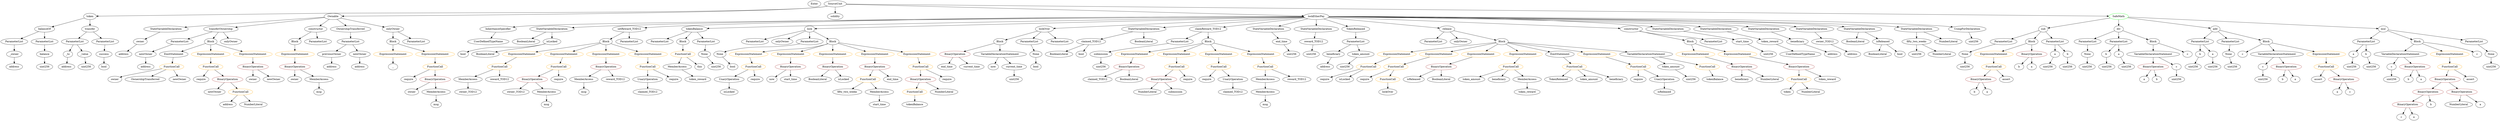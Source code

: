 strict digraph {
	graph [bb="0,0,11849,684"];
	node [label="\N"];
	Enter	[height=0.5,
		pos="3830.5,666",
		width=0.83628];
	ElementaryTypeName_uint256_4	[color=black,
		height=0.5,
		label=uint256,
		pos="10031,306",
		width=1.0442];
	ParameterList_Unnamed_5	[color=black,
		height=0.5,
		label=ParameterList,
		pos="9432.5,450",
		width=1.7095];
	Parameter_None_2	[color=black,
		height=0.5,
		label=None,
		pos="9251.5,378",
		width=0.85014];
	ParameterList_Unnamed_5 -> Parameter_None_2	[pos="e,9275.6,389.41 9395,435.37 9366.5,424.91 9326.4,409.94 9291.5,396 9289.8,395.29 9287.9,394.55 9286.1,393.79"];
	ParameterList_Unnamed_6	[color=black,
		height=0.5,
		label=ParameterList,
		pos="10401,450",
		width=1.7095];
	Parameter_b_3	[color=black,
		height=0.5,
		label=b,
		pos="10394,378",
		width=0.75];
	ParameterList_Unnamed_6 -> Parameter_b_3	[pos="e,10395,396.1 10399,431.7 10398,424.41 10397,415.73 10396,407.54"];
	Parameter_a_3	[color=black,
		height=0.5,
		label=a,
		pos="10466,378",
		width=0.75];
	ParameterList_Unnamed_6 -> Parameter_a_3	[pos="e,10452,393.57 10416,432.41 10424,423.28 10435,411.81 10444,401.85"];
	Parameter_None_3	[color=black,
		height=0.5,
		label=None,
		pos="10542,378",
		width=0.85014];
	ElementaryTypeName_uint256_13	[color=black,
		height=0.5,
		label=uint256,
		pos="10559,306",
		width=1.0442];
	Parameter_None_3 -> ElementaryTypeName_uint256_13	[pos="e,10554,324.1 10546,359.7 10548,352.32 10550,343.52 10552,335.25"];
	ParameterList_Unnamed_20	[color=black,
		height=0.5,
		label=ParameterList,
		pos="3549.5,450",
		width=1.7095];
	Parameter_newOwner	[color=black,
		height=0.5,
		label=newOwner,
		pos="687.54,378",
		width=1.4046];
	ElementaryTypeName_address_5	[color=black,
		height=0.5,
		label=address,
		pos="687.54,306",
		width=1.0996];
	Parameter_newOwner -> ElementaryTypeName_address_5	[pos="e,687.54,324.1 687.54,359.7 687.54,352.41 687.54,343.73 687.54,335.54"];
	UnaryOperation_Unnamed_1	[color=black,
		height=0.5,
		label=UnaryOperation,
		pos="3012.5,234",
		width=1.9452];
	Identifier_claimed_TOD12	[color=black,
		height=0.5,
		label=claimed_TOD12,
		pos="3012.5,162",
		width=2.0145];
	UnaryOperation_Unnamed_1 -> Identifier_claimed_TOD12	[pos="e,3012.5,180.1 3012.5,215.7 3012.5,208.41 3012.5,199.73 3012.5,191.54"];
	BinaryOperation_Unnamed_16	[color=brown,
		height=0.5,
		label=BinaryOperation,
		pos="4342.5,234",
		width=1.9867];
	FunctionCall_Unnamed_11	[color=orange,
		height=0.5,
		label=FunctionCall,
		pos="4314.5,162",
		width=1.6125];
	BinaryOperation_Unnamed_16 -> FunctionCall_Unnamed_11	[pos="e,4321.4,180.1 4335.6,215.7 4332.6,208.15 4329,199.12 4325.6,190.68"];
	NumberLiteral_Unnamed_6	[color=black,
		height=0.5,
		label=NumberLiteral,
		pos="4454.5,162",
		width=1.765];
	BinaryOperation_Unnamed_16 -> NumberLiteral_Unnamed_6	[pos="e,4429.1,178.91 4368.5,216.76 4383.8,207.24 4403.2,195.09 4419.7,184.75"];
	FunctionDefinition_balanceOf	[color=black,
		height=0.5,
		label=balanceOf,
		pos="202.54,522",
		width=1.3491];
	ParameterList_Unnamed_8	[color=black,
		height=0.5,
		label=ParameterList,
		pos="61.543,450",
		width=1.7095];
	FunctionDefinition_balanceOf -> ParameterList_Unnamed_8	[pos="e,91.638,465.94 174.35,507 153.58,496.69 125.04,482.52 101.86,471.02"];
	ParameterList_Unnamed_9	[color=black,
		height=0.5,
		label=ParameterList,
		pos="202.54,450",
		width=1.7095];
	FunctionDefinition_balanceOf -> ParameterList_Unnamed_9	[pos="e,202.54,468.1 202.54,503.7 202.54,496.41 202.54,487.73 202.54,479.54"];
	ExpressionStatement_Unnamed_17	[color=orange,
		height=0.5,
		label=ExpressionStatement,
		pos="2458.5,378",
		width=2.458];
	FunctionCall_Unnamed_15	[color=orange,
		height=0.5,
		label=FunctionCall,
		pos="2289.5,306",
		width=1.6125];
	ExpressionStatement_Unnamed_17 -> FunctionCall_Unnamed_15	[pos="e,2323.3,321 2420.6,361.29 2394.8,350.61 2360.7,336.46 2333.7,325.28"];
	Identifier_require_10	[color=black,
		height=0.5,
		label=require,
		pos="6475.5,234",
		width=1.0026];
	StateVariableDeclaration_Unnamed	[color=black,
		height=0.5,
		label=StateVariableDeclaration,
		pos="780.54,522",
		width=2.8184];
	VariableDeclaration_owner	[color=black,
		height=0.5,
		label=owner,
		pos="644.54,450",
		width=0.93331];
	StateVariableDeclaration_Unnamed -> VariableDeclaration_owner	[pos="e,668.15,463.15 748.66,504.59 727.47,493.68 699.7,479.39 678.16,468.31"];
	InheritanceSpecifier_Unnamed	[color=black,
		height=0.5,
		label=InheritanceSpecifier,
		pos="2344.5,522",
		width=2.3333];
	UserDefinedTypeName_Unnamed	[color=black,
		height=0.5,
		label=UserDefinedTypeName,
		pos="2292.5,450",
		width=2.7214];
	InheritanceSpecifier_Unnamed -> UserDefinedTypeName_Unnamed	[pos="e,2305.4,468.28 2332,504.05 2326,496.09 2318.8,486.41 2312.2,477.51"];
	ElementaryTypeName_uint256_18	[color=black,
		height=0.5,
		label=uint256,
		pos="8298.5,378",
		width=1.0442];
	ElementaryTypeName_address_9	[color=black,
		height=0.5,
		label=address,
		pos="8705.5,378",
		width=1.0996];
	Identifier_isReleased_1	[color=black,
		height=0.5,
		label=isReleased,
		pos="6713.5,234",
		width=1.3907];
	Parameter_balance	[color=black,
		height=0.5,
		label=balance,
		pos="202.54,378",
		width=1.0719];
	ElementaryTypeName_uint256_15	[color=black,
		height=0.5,
		label=uint256,
		pos="202.54,306",
		width=1.0442];
	Parameter_balance -> ElementaryTypeName_uint256_15	[pos="e,202.54,324.1 202.54,359.7 202.54,352.41 202.54,343.73 202.54,335.54"];
	Identifier_TokenReleased	[color=black,
		height=0.5,
		label=TokenReleased,
		pos="7417.5,234",
		width=1.8897];
	VariableDeclaration_c	[color=black,
		height=0.5,
		label=c,
		pos="11316,306",
		width=0.75];
	ElementaryTypeName_uint256_3	[color=black,
		height=0.5,
		label=uint256,
		pos="11316,234",
		width=1.0442];
	VariableDeclaration_c -> ElementaryTypeName_uint256_3	[pos="e,11316,252.1 11316,287.7 11316,280.41 11316,271.73 11316,263.54"];
	Identifier_owner_2	[color=black,
		height=0.5,
		label=owner,
		pos="518.54,234",
		width=0.93331];
	ExpressionStatement_Unnamed_16	[color=orange,
		height=0.5,
		label=ExpressionStatement,
		pos="2653.5,378",
		width=2.458];
	FunctionCall_Unnamed_14	[color=orange,
		height=0.5,
		label=FunctionCall,
		pos="2574.5,306",
		width=1.6125];
	ExpressionStatement_Unnamed_16 -> FunctionCall_Unnamed_14	[pos="e,2592.9,323.31 2634.4,360.05 2624.5,351.24 2612.2,340.33 2601.3,330.69"];
	Identifier_require_9	[color=black,
		height=0.5,
		label=require,
		pos="7805.5,234",
		width=1.0026];
	Identifier_msg_4	[color=black,
		height=0.5,
		label=msg,
		pos="5985.5,90",
		width=0.75];
	BinaryOperation_Unnamed_15	[color=brown,
		height=0.5,
		label=BinaryOperation,
		pos="8300.5,306",
		width=1.9867];
	Identifier_beneficiary	[color=black,
		height=0.5,
		label=beneficiary,
		pos="8300.5,234",
		width=1.4184];
	BinaryOperation_Unnamed_15 -> Identifier_beneficiary	[pos="e,8300.5,252.1 8300.5,287.7 8300.5,280.41 8300.5,271.73 8300.5,263.54"];
	NumberLiteral_Unnamed_5	[color=black,
		height=0.5,
		label=NumberLiteral,
		pos="8433.5,234",
		width=1.765];
	BinaryOperation_Unnamed_15 -> NumberLiteral_Unnamed_5	[pos="e,8404.3,250.42 8330.4,289.29 8349.3,279.36 8373.9,266.41 8394.3,255.66"];
	VariableDeclaration_c_2	[color=black,
		height=0.5,
		label=c,
		pos="10684,306",
		width=0.75];
	ElementaryTypeName_uint256_14	[color=black,
		height=0.5,
		label=uint256,
		pos="10684,234",
		width=1.0442];
	VariableDeclaration_c_2 -> ElementaryTypeName_uint256_14	[pos="e,10684,252.1 10684,287.7 10684,280.41 10684,271.73 10684,263.54"];
	ElementaryTypeName_address	[color=black,
		height=0.5,
		label=address,
		pos="61.543,306",
		width=1.0996];
	MemberAccess_Unnamed_6	[color=black,
		height=0.5,
		label=MemberAccess,
		pos="2697.5,234",
		width=1.9174];
	Identifier_msg_3	[color=black,
		height=0.5,
		label=msg,
		pos="2697.5,162",
		width=0.75];
	MemberAccess_Unnamed_6 -> Identifier_msg_3	[pos="e,2697.5,180.1 2697.5,215.7 2697.5,208.41 2697.5,199.73 2697.5,191.54"];
	BooleanLiteral_Unnamed_3	[color=black,
		height=0.5,
		label=BooleanLiteral,
		pos="8708.5,450",
		width=1.7788];
	BinaryOperation_Unnamed_6	[color=brown,
		height=0.5,
		label=BinaryOperation,
		pos="9327.5,234",
		width=1.9867];
	Identifier_b_3	[color=black,
		height=0.5,
		label=b,
		pos="9291.5,162",
		width=0.75];
	BinaryOperation_Unnamed_6 -> Identifier_b_3	[pos="e,9299.8,179.14 9318.6,215.7 9314.6,207.75 9309.6,198.16 9305.1,189.34"];
	Identifier_a_4	[color=black,
		height=0.5,
		label=a,
		pos="9363.5,162",
		width=0.75];
	BinaryOperation_Unnamed_6 -> Identifier_a_4	[pos="e,9355.2,179.14 9336.4,215.7 9340.5,207.75 9345.5,198.16 9350,189.34"];
	ExpressionStatement_Unnamed_23	[color=orange,
		height=0.5,
		label=ExpressionStatement,
		pos="6580.5,378",
		width=2.458];
	FunctionCall_Unnamed_19	[color=orange,
		height=0.5,
		label=FunctionCall,
		pos="6464.5,306",
		width=1.6125];
	ExpressionStatement_Unnamed_23 -> FunctionCall_Unnamed_19	[pos="e,6490.2,322.51 6553.1,360.41 6537.1,350.81 6517,338.63 6499.9,328.33"];
	VariableDeclaration_reward_TOD12	[color=black,
		height=0.5,
		label=reward_TOD12,
		pos="6196.5,450",
		width=1.9313];
	ElementaryTypeName_uint256_24	[color=black,
		height=0.5,
		label=uint256,
		pos="6170.5,378",
		width=1.0442];
	VariableDeclaration_reward_TOD12 -> ElementaryTypeName_uint256_24	[pos="e,6176.9,396.1 6190.1,431.7 6187.3,424.15 6184,415.12 6180.8,406.68"];
	StateVariableDeclaration_Unnamed_3	[color=black,
		height=0.5,
		label=StateVariableDeclaration,
		pos="2599.5,522",
		width=2.8184];
	BooleanLiteral_Unnamed_1	[color=black,
		height=0.5,
		label=BooleanLiteral,
		pos="2472.5,450",
		width=1.7788];
	StateVariableDeclaration_Unnamed_3 -> BooleanLiteral_Unnamed_1	[pos="e,2500.7,466.51 2569.4,504.41 2551.9,494.72 2529.5,482.4 2510.7,472.04"];
	VariableDeclaration_isLocked	[color=black,
		height=0.5,
		label=isLocked,
		pos="2599.5,450",
		width=1.2521];
	StateVariableDeclaration_Unnamed_3 -> VariableDeclaration_isLocked	[pos="e,2599.5,468.1 2599.5,503.7 2599.5,496.41 2599.5,487.73 2599.5,479.54"];
	Identifier_b_4	[color=black,
		height=0.5,
		label=b,
		pos="9497.5,306",
		width=0.75];
	Identifier_b_5	[color=black,
		height=0.5,
		label=b,
		pos="10784,234",
		width=0.75];
	ExpressionStatement_Unnamed_22	[color=orange,
		height=0.5,
		label=ExpressionStatement,
		pos="5348.5,378",
		width=2.458];
	BinaryOperation_Unnamed_24	[color=brown,
		height=0.5,
		label=BinaryOperation,
		pos="5332.5,306",
		width=1.9867];
	ExpressionStatement_Unnamed_22 -> BinaryOperation_Unnamed_24	[pos="e,5336.5,324.1 5344.6,359.7 5342.9,352.32 5340.9,343.52 5339,335.25"];
	BinaryOperation_Unnamed_17	[color=brown,
		height=0.5,
		label=BinaryOperation,
		pos="3710.5,306",
		width=1.9867];
	Identifier_now	[color=black,
		height=0.5,
		label=now,
		pos="3618.5,234",
		width=0.75];
	BinaryOperation_Unnamed_17 -> Identifier_now	[pos="e,3635.9,248.2 3688.7,288.41 3675.6,278.42 3658.8,265.64 3644.9,255.09"];
	Identifier_start_time	[color=black,
		height=0.5,
		label=start_time,
		pos="3710.5,234",
		width=1.3076];
	BinaryOperation_Unnamed_17 -> Identifier_start_time	[pos="e,3710.5,252.1 3710.5,287.7 3710.5,280.41 3710.5,271.73 3710.5,263.54"];
	Identifier_claimed_TOD12_2	[color=black,
		height=0.5,
		label=claimed_TOD12,
		pos="5177.5,234",
		width=2.0145];
	Identifier_owner_TOD12	[color=black,
		height=0.5,
		label=owner_TOD12,
		pos="2361.5,162",
		width=1.862];
	ElementaryTypeName_address_4	[color=black,
		height=0.5,
		label=address,
		pos="1691.5,306",
		width=1.0996];
	Block_Unnamed_7	[color=black,
		height=0.5,
		label=Block,
		pos="7660.5,450",
		width=0.90558];
	ExpressionStatement_Unnamed_9	[color=orange,
		height=0.5,
		label=ExpressionStatement,
		pos="7959.5,378",
		width=2.458];
	Block_Unnamed_7 -> ExpressionStatement_Unnamed_9	[pos="e,7895.4,390.74 7685.4,437.8 7690.7,435.69 7696.2,433.63 7701.5,432 7735,421.73 7820.7,404.8 7884.2,392.84"];
	ExpressionStatement_Unnamed_8	[color=orange,
		height=0.5,
		label=ExpressionStatement,
		pos="8154.5,378",
		width=2.458];
	Block_Unnamed_7 -> ExpressionStatement_Unnamed_8	[pos="e,8090.3,390.81 7684.9,437.55 7690.3,435.4 7696,433.39 7701.5,432 7855.3,393.22 7899.4,417.57 8056.5,396 8063.9,394.99 8071.5,393.84 \
8079.2,392.63"];
	VariableDeclaration_token_amount_1	[color=black,
		height=0.5,
		label=token_amount,
		pos="7962.5,306",
		width=1.765];
	ElementaryTypeName_uint256_26	[color=black,
		height=0.5,
		label=uint256,
		pos="8055.5,234",
		width=1.0442];
	VariableDeclaration_token_amount_1 -> ElementaryTypeName_uint256_26	[pos="e,8036,249.72 7984.1,288.76 7996.8,279.18 8013.1,266.94 8026.9,256.55"];
	FunctionDefinition_sub	[color=black,
		height=0.5,
		label=sub,
		pos="9624.5,522",
		width=0.75];
	FunctionDefinition_sub -> ParameterList_Unnamed_5	[pos="e,9470,464.64 9601.4,512.56 9571.6,501.69 9519,482.53 9480.4,468.47"];
	Block_Unnamed_2	[color=black,
		height=0.5,
		label=Block,
		pos="9566.5,450",
		width=0.90558];
	FunctionDefinition_sub -> Block_Unnamed_2	[pos="e,9579.5,466.64 9612,505.81 9604.6,496.94 9595.2,485.55 9586.8,475.45"];
	ParameterList_Unnamed_4	[color=black,
		height=0.5,
		label=ParameterList,
		pos="9683.5,450",
		width=1.7095];
	FunctionDefinition_sub -> ParameterList_Unnamed_4	[pos="e,9669.5,467.63 9637.3,505.81 9644.6,497.19 9653.9,486.18 9662.2,476.29"];
	ElementaryTypeName_address_3	[color=black,
		height=0.5,
		label=address,
		pos="1555.5,306",
		width=1.0996];
	Identifier_token	[color=black,
		height=0.5,
		label=token,
		pos="8517.5,162",
		width=0.864];
	FunctionDefinition_div	[color=black,
		height=0.5,
		label=div,
		pos="9991.5,522",
		width=0.75];
	ParameterList_Unnamed_3	[color=black,
		height=0.5,
		label=ParameterList,
		pos="9846.5,450",
		width=1.7095];
	FunctionDefinition_div -> ParameterList_Unnamed_3	[pos="e,9877.4,465.9 9970.1,510.67 9948.5,500.23 9914.5,483.83 9887.7,470.86"];
	ParameterList_Unnamed_2	[color=black,
		height=0.5,
		label=ParameterList,
		pos="9991.5,450",
		width=1.7095];
	FunctionDefinition_div -> ParameterList_Unnamed_2	[pos="e,9991.5,468.1 9991.5,503.7 9991.5,496.41 9991.5,487.73 9991.5,479.54"];
	Block_Unnamed_1	[color=black,
		height=0.5,
		label=Block,
		pos="10158,450",
		width=0.90558];
	FunctionDefinition_div -> Block_Unnamed_1	[pos="e,10132,461.66 10014,511.56 10042,499.89 10089,479.89 10122,466.09"];
	Identifier_fifty_two_weeks	[color=black,
		height=0.5,
		label=fifty_two_weeks,
		pos="3954.5,162",
		width=2.0145];
	FunctionCall_Unnamed_8	[color=orange,
		height=0.5,
		label=FunctionCall,
		pos="3210.5,378",
		width=1.6125];
	MemberAccess_Unnamed_2	[color=black,
		height=0.5,
		label=MemberAccess,
		pos="3153.5,306",
		width=1.9174];
	FunctionCall_Unnamed_8 -> MemberAccess_Unnamed_2	[pos="e,3167.2,323.79 3196.7,360.05 3190,351.8 3181.8,341.7 3174.3,332.54"];
	Identifier_this	[color=black,
		height=0.5,
		label=this,
		pos="3267.5,306",
		width=0.75];
	FunctionCall_Unnamed_8 -> Identifier_this	[pos="e,3255,322.36 3224.3,360.05 3231.4,351.35 3240.2,340.59 3248,331.03"];
	ElementaryTypeName_uint256_11	[color=black,
		height=0.5,
		label=uint256,
		pos="10466,306",
		width=1.0442];
	ExpressionStatement_Unnamed_25	[color=orange,
		height=0.5,
		label=ExpressionStatement,
		pos="6775.5,378",
		width=2.458];
	FunctionCall_Unnamed_21	[color=orange,
		height=0.5,
		label=FunctionCall,
		pos="6598.5,306",
		width=1.6125];
	ExpressionStatement_Unnamed_25 -> FunctionCall_Unnamed_21	[pos="e,6633.5,320.83 6736.3,361.46 6709,350.68 6672.6,336.28 6644,324.99"];
	Identifier_a_7	[color=black,
		height=0.5,
		label=a,
		pos="11056,162",
		width=0.75];
	Parameter_a_2	[color=black,
		height=0.5,
		label=a,
		pos="9683.5,378",
		width=0.75];
	ElementaryTypeName_uint256_8	[color=black,
		height=0.5,
		label=uint256,
		pos="9658.5,306",
		width=1.0442];
	Parameter_a_2 -> ElementaryTypeName_uint256_8	[pos="e,9664.5,323.79 9677.5,360.05 9674.8,352.4 9671.5,343.16 9668.4,334.56"];
	FunctionCall_Unnamed_12	[color=orange,
		height=0.5,
		label=FunctionCall,
		pos="4087.5,234",
		width=1.6125];
	FunctionCall_Unnamed_12 -> Identifier_fifty_two_weeks	[pos="e,3984.4,178.72 4059,217.98 4040.2,208.09 4015.3,194.98 3994.5,184.05"];
	MemberAccess_Unnamed_3	[color=black,
		height=0.5,
		label=MemberAccess,
		pos="4114.5,162",
		width=1.9174];
	FunctionCall_Unnamed_12 -> MemberAccess_Unnamed_3	[pos="e,4107.9,180.1 4094.2,215.7 4097.1,208.15 4100.6,199.12 4103.9,190.68"];
	FunctionCall_Unnamed_10	[color=orange,
		height=0.5,
		label=FunctionCall,
		pos="4331.5,306",
		width=1.6125];
	FunctionCall_Unnamed_10 -> BinaryOperation_Unnamed_16	[pos="e,4339.9,252.1 4334.3,287.7 4335.4,280.32 4336.8,271.52 4338.1,263.25"];
	Identifier_require_3	[color=black,
		height=0.5,
		label=require,
		pos="4468.5,234",
		width=1.0026];
	FunctionCall_Unnamed_10 -> Identifier_require_3	[pos="e,4444.1,247.48 4360.6,290.15 4382,279.21 4411.3,264.27 4433.9,252.7"];
	BooleanLiteral_Unnamed_4	[color=black,
		height=0.5,
		label=BooleanLiteral,
		pos="3839.5,234",
		width=1.7788];
	Parameter_submission	[color=black,
		height=0.5,
		label=submission,
		pos="5189.5,378",
		width=1.46];
	ElementaryTypeName_uint256_25	[color=black,
		height=0.5,
		label=uint256,
		pos="5189.5,306",
		width=1.0442];
	Parameter_submission -> ElementaryTypeName_uint256_25	[pos="e,5189.5,324.1 5189.5,359.7 5189.5,352.41 5189.5,343.73 5189.5,335.54"];
	Identifier_lockOver	[color=black,
		height=0.5,
		label=lockOver,
		pos="6587.5,162",
		width=1.2521];
	EmitStatement_Unnamed	[color=black,
		height=0.5,
		label=EmitStatement,
		pos="820.54,378",
		width=1.7788];
	FunctionCall_Unnamed_6	[color=orange,
		height=0.5,
		label=FunctionCall,
		pos="811.54,306",
		width=1.6125];
	EmitStatement_Unnamed -> FunctionCall_Unnamed_6	[pos="e,813.74,324.1 818.32,359.7 817.37,352.32 816.24,343.52 815.17,335.25"];
	Parameter_None_5	[color=black,
		height=0.5,
		label=None,
		pos="3396.5,378",
		width=0.85014];
	ElementaryTypeName_bool_3	[color=black,
		height=0.5,
		label=bool,
		pos="3433.5,306",
		width=0.76697];
	Parameter_None_5 -> ElementaryTypeName_bool_3	[pos="e,3424.8,323.47 3405.3,360.41 3409.6,352.39 3414.7,342.57 3419.5,333.54"];
	ModifierInvocation_onlyOwner_1	[color=black,
		height=0.5,
		label=onlyOwner,
		pos="3680.5,450",
		width=1.4323];
	BinaryOperation_Unnamed	[color=brown,
		height=0.5,
		label=BinaryOperation,
		pos="11433,306",
		width=1.9867];
	Identifier_b	[color=black,
		height=0.5,
		label=b,
		pos="11403,234",
		width=0.75];
	BinaryOperation_Unnamed -> Identifier_b	[pos="e,11410,251.62 11425,287.7 11422,279.95 11418,270.64 11414,262.02"];
	Identifier_a	[color=black,
		height=0.5,
		label=a,
		pos="11475,234",
		width=0.75];
	BinaryOperation_Unnamed -> Identifier_a	[pos="e,11465,251.14 11443,287.7 11448,279.58 11454,269.74 11459,260.76"];
	Identifier_OwnershipTransferred	[color=black,
		height=0.5,
		label=OwnershipTransferred,
		pos="664.54,234",
		width=2.6243];
	BooleanLiteral_Unnamed_2	[color=black,
		height=0.5,
		label=BooleanLiteral,
		pos="8827.5,378",
		width=1.7788];
	ElementaryTypeName_uint256_20	[color=black,
		height=0.5,
		label=uint256,
		pos="9020.5,378",
		width=1.0442];
	Block_Unnamed_11	[color=black,
		height=0.5,
		label=Block,
		pos="2846.5,450",
		width=0.90558];
	Block_Unnamed_11 -> ExpressionStatement_Unnamed_17	[pos="e,2523.3,390.68 2815.8,443.45 2755.5,432.57 2620.2,408.17 2534.5,392.7"];
	Block_Unnamed_11 -> ExpressionStatement_Unnamed_16	[pos="e,2695.4,394.17 2819.7,439.27 2790.4,428.63 2742.7,411.34 2705.9,398"];
	ExpressionStatement_Unnamed_18	[color=orange,
		height=0.5,
		label=ExpressionStatement,
		pos="2848.5,378",
		width=2.458];
	Block_Unnamed_11 -> ExpressionStatement_Unnamed_18	[pos="e,2848.1,396.1 2847,431.7 2847.2,424.41 2847.5,415.73 2847.7,407.54"];
	ExpressionStatement_Unnamed_15	[color=orange,
		height=0.5,
		label=ExpressionStatement,
		pos="3043.5,378",
		width=2.458];
	Block_Unnamed_11 -> ExpressionStatement_Unnamed_15	[pos="e,2997.5,393.75 2871.6,438.31 2876.8,436.16 2882.4,433.96 2887.5,432 2920.2,419.7 2957.2,407.08 2986.9,397.25"];
	Identifier_a_5	[color=black,
		height=0.5,
		label=a,
		pos="9569.5,306",
		width=0.75];
	Identifier_require_4	[color=black,
		height=0.5,
		label=require,
		pos="3136.5,234",
		width=1.0026];
	BinaryOperation_Unnamed_22	[color=brown,
		height=0.5,
		label=BinaryOperation,
		pos="2848.5,306",
		width=1.9867];
	ExpressionStatement_Unnamed_18 -> BinaryOperation_Unnamed_22	[pos="e,2848.5,324.1 2848.5,359.7 2848.5,352.41 2848.5,343.73 2848.5,335.54"];
	ParameterList_Unnamed_18	[color=black,
		height=0.5,
		label=ParameterList,
		pos="3099.5,450",
		width=1.7095];
	MemberAccess_Unnamed_4	[color=black,
		height=0.5,
		label=MemberAccess,
		pos="2515.5,162",
		width=1.9174];
	Identifier_msg_2	[color=black,
		height=0.5,
		label=msg,
		pos="2515.5,90",
		width=0.75];
	MemberAccess_Unnamed_4 -> Identifier_msg_2	[pos="e,2515.5,108.1 2515.5,143.7 2515.5,136.41 2515.5,127.73 2515.5,119.54"];
	ElementaryTypeName_uint256_12	[color=black,
		height=0.5,
		label=uint256,
		pos="10373,306",
		width=1.0442];
	Parameter_b_3 -> ElementaryTypeName_uint256_12	[pos="e,10378,324.28 10388,360.05 10386,352.6 10384,343.64 10381,335.22"];
	BinaryOperation_Unnamed_18	[color=brown,
		height=0.5,
		label=BinaryOperation,
		pos="4118.5,306",
		width=1.9867];
	BinaryOperation_Unnamed_18 -> FunctionCall_Unnamed_12	[pos="e,4095.1,252.1 4110.9,287.7 4107.5,280.07 4103.4,270.92 4099.7,262.4"];
	Identifier_end_time	[color=black,
		height=0.5,
		label=end_time,
		pos="4208.5,234",
		width=1.2382];
	BinaryOperation_Unnamed_18 -> Identifier_end_time	[pos="e,4188.6,250.51 4139.9,288.41 4151.8,279.17 4166.7,267.54 4179.6,257.49"];
	FunctionDefinition_setReward_TOD12	[color=black,
		height=0.5,
		label=setReward_TOD12,
		pos="2958.5,522",
		width=2.3194];
	FunctionDefinition_setReward_TOD12 -> Block_Unnamed_11	[pos="e,2867.4,464.04 2932.3,504.59 2915.7,494.25 2894.3,480.87 2877,470.06"];
	ParameterList_Unnamed_24	[color=black,
		height=0.5,
		label=ParameterList,
		pos="2958.5,450",
		width=1.7095];
	FunctionDefinition_setReward_TOD12 -> ParameterList_Unnamed_24	[pos="e,2958.5,468.1 2958.5,503.7 2958.5,496.41 2958.5,487.73 2958.5,479.54"];
	ExpressionStatement_Unnamed_10	[color=orange,
		height=0.5,
		label=ExpressionStatement,
		pos="3533.5,378",
		width=2.458];
	FunctionCall_Unnamed_9	[color=orange,
		height=0.5,
		label=FunctionCall,
		pos="3537.5,306",
		width=1.6125];
	ExpressionStatement_Unnamed_10 -> FunctionCall_Unnamed_9	[pos="e,3536.6,324.1 3534.5,359.7 3534.9,352.41 3535.4,343.73 3535.9,335.54"];
	Identifier_assert_1	[color=black,
		height=0.5,
		label=assert,
		pos="9449.5,234",
		width=0.89172];
	Identifier_c_3	[color=black,
		height=0.5,
		label=c,
		pos="11128,162",
		width=0.75];
	FunctionCall_Unnamed_13	[color=orange,
		height=0.5,
		label=FunctionCall,
		pos="3008.5,306",
		width=1.6125];
	ExpressionStatement_Unnamed_15 -> FunctionCall_Unnamed_13	[pos="e,3017.1,324.1 3034.9,359.7 3031.1,352.07 3026.5,342.92 3022.2,334.4"];
	ExpressionStatement_Unnamed_3	[color=orange,
		height=0.5,
		label=ExpressionStatement,
		pos="1381.5,378",
		width=2.458];
	BinaryOperation_Unnamed_10	[color=brown,
		height=0.5,
		label=BinaryOperation,
		pos="1385.5,306",
		width=1.9867];
	ExpressionStatement_Unnamed_3 -> BinaryOperation_Unnamed_10	[pos="e,1384.6,324.1 1382.5,359.7 1382.9,352.41 1383.4,343.73 1383.9,335.54"];
	FunctionDefinition_tokenBalance	[color=black,
		height=0.5,
		label=tokenBalance,
		pos="3267.5,522",
		width=1.6679];
	FunctionDefinition_tokenBalance -> ParameterList_Unnamed_18	[pos="e,3133.8,465.26 3233.5,506.83 3207.8,496.1 3172.2,481.26 3144.1,469.57"];
	Block_Unnamed_8	[color=black,
		height=0.5,
		label=Block,
		pos="3211.5,450",
		width=0.90558];
	FunctionDefinition_tokenBalance -> Block_Unnamed_8	[pos="e,3224.2,466.83 3254,504.05 3247.2,495.56 3238.8,485.11 3231.3,475.73"];
	ParameterList_Unnamed_19	[color=black,
		height=0.5,
		label=ParameterList,
		pos="3323.5,450",
		width=1.7095];
	FunctionDefinition_tokenBalance -> ParameterList_Unnamed_19	[pos="e,3310.1,467.79 3281.1,504.05 3287.7,495.8 3295.8,485.7 3303.1,476.54"];
	ExpressionStatement_Unnamed_5	[color=orange,
		height=0.5,
		label=ExpressionStatement,
		pos="1848.5,378",
		width=2.458];
	Identifier__	[color=black,
		height=0.5,
		label=_,
		pos="1848.5,306",
		width=0.75];
	ExpressionStatement_Unnamed_5 -> Identifier__	[pos="e,1848.5,324.1 1848.5,359.7 1848.5,352.41 1848.5,343.73 1848.5,335.54"];
	ExpressionStatement_Unnamed_6	[color=orange,
		height=0.5,
		label=ExpressionStatement,
		pos="991.54,378",
		width=2.458];
	FunctionCall_Unnamed_4	[color=orange,
		height=0.5,
		label=FunctionCall,
		pos="991.54,306",
		width=1.6125];
	ExpressionStatement_Unnamed_6 -> FunctionCall_Unnamed_4	[pos="e,991.54,324.1 991.54,359.7 991.54,352.41 991.54,343.73 991.54,335.54"];
	Identifier_assert_2	[color=black,
		height=0.5,
		label=assert,
		pos="10970,234",
		width=0.89172];
	Identifier_token_reward_1	[color=black,
		height=0.5,
		label=token_reward,
		pos="3252.5,234",
		width=1.7095];
	MemberAccess_Unnamed_2 -> Identifier_token_reward_1	[pos="e,3229.8,251.07 3176.8,288.59 3189.9,279.31 3206.5,267.57 3220.8,257.44"];
	FunctionDefinition_lock	[color=black,
		height=0.5,
		label=lock,
		pos="3811.5,522",
		width=0.75];
	FunctionDefinition_lock -> ParameterList_Unnamed_20	[pos="e,3593.8,462.83 3786.9,514.41 3745.5,503.34 3660.9,480.74 3604.7,465.73"];
	FunctionDefinition_lock -> ModifierInvocation_onlyOwner_1	[pos="e,3708,465.69 3790.8,509.91 3771.3,499.5 3741.7,483.68 3718.1,471.06"];
	ParameterList_Unnamed_21	[color=black,
		height=0.5,
		label=ParameterList,
		pos="3811.5,450",
		width=1.7095];
	FunctionDefinition_lock -> ParameterList_Unnamed_21	[pos="e,3811.5,468.1 3811.5,503.7 3811.5,496.41 3811.5,487.73 3811.5,479.54"];
	Block_Unnamed_9	[color=black,
		height=0.5,
		label=Block,
		pos="3923.5,450",
		width=0.90558];
	FunctionDefinition_lock -> Block_Unnamed_9	[pos="e,3902.6,464.06 3830.8,508.97 3847.9,498.27 3873.2,482.44 3893.1,470.02"];
	ElementaryTypeName_uint256_9	[color=black,
		height=0.5,
		label=uint256,
		pos="9751.5,306",
		width=1.0442];
	ParameterList_Unnamed_17	[color=black,
		height=0.5,
		label=ParameterList,
		pos="7772.5,450",
		width=1.7095];
	Parameter_a	[color=black,
		height=0.5,
		label=a,
		pos="11141,378",
		width=0.75];
	ElementaryTypeName_uint256	[color=black,
		height=0.5,
		label=uint256,
		pos="11132,306",
		width=1.0442];
	Parameter_a -> ElementaryTypeName_uint256	[pos="e,11134,324.1 11138,359.7 11137,352.32 11136,343.52 11135,335.25"];
	FunctionCall_Unnamed_6 -> Identifier_owner_2	[pos="e,544.21,245.99 765.96,294.52 756.26,292.33 746.07,290.06 736.54,288 658.93,271.22 637.64,274.68 561.54,252 559.32,251.34 557.05,\
250.61 554.77,249.83"];
	FunctionCall_Unnamed_6 -> Identifier_OwnershipTransferred	[pos="e,698.66,251.24 780.73,290.33 759.92,280.42 732.13,267.18 708.94,256.14"];
	Identifier_newOwner_1	[color=black,
		height=0.5,
		label=newOwner,
		pos="827.54,234",
		width=1.4046];
	FunctionCall_Unnamed_6 -> Identifier_newOwner_1	[pos="e,823.63,252.1 815.5,287.7 817.18,280.32 819.19,271.52 821.09,263.25"];
	ExpressionStatement_Unnamed_1	[color=orange,
		height=0.5,
		label=ExpressionStatement,
		pos="9388.5,378",
		width=2.458];
	Block_Unnamed_2 -> ExpressionStatement_Unnamed_1	[pos="e,9427.9,394.49 9540.7,438.82 9513.9,428.32 9471.6,411.67 9438.4,398.6"];
	BinaryOperation_Unnamed_7	[color=brown,
		height=0.5,
		label=BinaryOperation,
		pos="9566.5,378",
		width=1.9867];
	Block_Unnamed_2 -> BinaryOperation_Unnamed_7	[pos="e,9566.5,396.1 9566.5,431.7 9566.5,424.41 9566.5,415.73 9566.5,407.54"];
	Identifier_isLocked	[color=black,
		height=0.5,
		label=isLocked,
		pos="3413.5,162",
		width=1.2521];
	VariableDeclarationStatement_Unnamed	[color=black,
		height=0.5,
		label=VariableDeclarationStatement,
		pos="11377,378",
		width=3.3174];
	VariableDeclarationStatement_Unnamed -> VariableDeclaration_c	[pos="e,11329,322.2 11361,359.7 11354,350.98 11345,340.28 11336,330.81"];
	VariableDeclarationStatement_Unnamed -> BinaryOperation_Unnamed	[pos="e,11419,324.1 11390,359.7 11397,351.64 11405,341.89 11412,332.98"];
	Parameter_b_1	[color=black,
		height=0.5,
		label=b,
		pos="9921.5,378",
		width=0.75];
	ElementaryTypeName_uint256_5	[color=black,
		height=0.5,
		label=uint256,
		pos="9937.5,306",
		width=1.0442];
	Parameter_b_1 -> ElementaryTypeName_uint256_5	[pos="e,9933.6,324.1 9925.5,359.7 9927.2,352.32 9929.2,343.52 9931.1,335.25"];
	ContractDefinition_token	[color=black,
		height=0.5,
		label=token,
		pos="414.54,594",
		width=0.864];
	ContractDefinition_token -> FunctionDefinition_balanceOf	[pos="e,237.78,534.63 388.12,584.28 353.2,572.75 291.12,552.25 248.45,538.16"];
	FunctionDefinition_transfer	[color=black,
		height=0.5,
		label=transfer,
		pos="414.54,522",
		width=1.0719];
	ContractDefinition_token -> FunctionDefinition_transfer	[pos="e,414.54,540.1 414.54,575.7 414.54,568.41 414.54,559.73 414.54,551.54"];
	Identifier_reward_TOD12_1	[color=black,
		height=0.5,
		label=reward_TOD12,
		pos="2854.5,234",
		width=1.9313];
	FunctionCall_Unnamed_2	[color=orange,
		height=0.5,
		label=FunctionCall,
		pos="11008,306",
		width=1.6125];
	FunctionCall_Unnamed_2 -> Identifier_assert_2	[pos="e,10978,251.31 10998,288.05 10994,280.03 10989,270.26 10984,261.3"];
	BinaryOperation_Unnamed_9	[color=brown,
		height=0.5,
		label=BinaryOperation,
		pos="11092,234",
		width=1.9867];
	FunctionCall_Unnamed_2 -> BinaryOperation_Unnamed_9	[pos="e,11072,251.63 11027,288.76 11038,279.88 11051,268.71 11063,258.85"];
	FunctionDefinition_lockOver	[color=black,
		height=0.5,
		label=lockOver,
		pos="4910.5,522",
		width=1.2521];
	Block_Unnamed_10	[color=black,
		height=0.5,
		label=Block,
		pos="4700.5,450",
		width=0.90558];
	FunctionDefinition_lockOver -> Block_Unnamed_10	[pos="e,4727.8,460.1 4876.8,509.75 4839,497.17 4778,476.83 4738.6,463.69"];
	ParameterList_Unnamed_23	[color=black,
		height=0.5,
		label=ParameterList,
		pos="4840.5,450",
		width=1.7095];
	FunctionDefinition_lockOver -> ParameterList_Unnamed_23	[pos="e,4857.2,467.63 4894.3,504.76 4885.7,496.14 4874.9,485.36 4865.3,475.73"];
	ParameterList_Unnamed_22	[color=black,
		height=0.5,
		label=ParameterList,
		pos="4981.5,450",
		width=1.7095];
	FunctionDefinition_lockOver -> ParameterList_Unnamed_22	[pos="e,4964.7,467.63 4927,504.76 4935.8,496.06 4946.9,485.15 4956.8,475.43"];
	Identifier_require_1	[color=black,
		height=0.5,
		label=require,
		pos="932.54,234",
		width=1.0026];
	FunctionCall_Unnamed_4 -> Identifier_require_1	[pos="e,946.02,250.99 977.56,288.41 970.33,279.83 961.36,269.19 953.34,259.67"];
	BinaryOperation_Unnamed_12	[color=brown,
		height=0.5,
		label=BinaryOperation,
		pos="1058.5,234",
		width=1.9867];
	FunctionCall_Unnamed_4 -> BinaryOperation_Unnamed_12	[pos="e,1042.3,251.96 1007.4,288.41 1015.5,279.99 1025.4,269.58 1034.4,260.2"];
	Identifier_end_time_1	[color=black,
		height=0.5,
		label=end_time,
		pos="4452.5,306",
		width=1.2382];
	ElementaryTypeName_bool	[color=black,
		height=0.5,
		label=bool,
		pos="481.54,306",
		width=0.76697];
	ParameterList_Unnamed_7	[color=black,
		height=0.5,
		label=ParameterList,
		pos="10542,450",
		width=1.7095];
	ParameterList_Unnamed_7 -> Parameter_None_3	[pos="e,10542,396.1 10542,431.7 10542,424.41 10542,415.73 10542,407.54"];
	ElementaryTypeName_uint256_16	[color=black,
		height=0.5,
		label=uint256,
		pos="396.54,306",
		width=1.0442];
	ParameterList_Unnamed_25	[color=black,
		height=0.5,
		label=ParameterList,
		pos="5494.5,450",
		width=1.7095];
	ParameterList_Unnamed_25 -> Parameter_submission	[pos="e,5229.2,390.2 5445,439 5395.8,428.87 5318.2,412.4 5251.5,396 5247.8,395.08 5243.9,394.1 5240.1,393.09"];
	Parameter_None_1	[color=black,
		height=0.5,
		label=None,
		pos="9844.5,378",
		width=0.85014];
	ParameterList_Unnamed_3 -> Parameter_None_1	[pos="e,9845,396.1 9846,431.7 9845.8,424.41 9845.6,415.73 9845.4,407.54"];
	ElementaryTypeName_uint256_10	[color=black,
		height=0.5,
		label=uint256,
		pos="9251.5,306",
		width=1.0442];
	ElementaryTypeName_uint256_23	[color=black,
		height=0.5,
		label=uint256,
		pos="4776.5,234",
		width=1.0442];
	Identifier_require	[color=black,
		height=0.5,
		label=require,
		pos="1847.5,234",
		width=1.0026];
	ElementaryTypeName_bool_2	[color=black,
		height=0.5,
		label=bool,
		pos="8937.5,378",
		width=0.76697];
	StateVariableDeclaration_Unnamed_8	[color=black,
		height=0.5,
		label=StateVariableDeclaration,
		pos="5329.5,522",
		width=2.8184];
	VariableDeclaration_claimed_TOD12	[color=black,
		height=0.5,
		label=claimed_TOD12,
		pos="5133.5,450",
		width=2.0145];
	StateVariableDeclaration_Unnamed_8 -> VariableDeclaration_claimed_TOD12	[pos="e,5173.6,465.3 5286,505.46 5256,494.73 5215.9,480.41 5184.3,469.15"];
	BooleanLiteral_Unnamed_6	[color=black,
		height=0.5,
		label=BooleanLiteral,
		pos="5329.5,450",
		width=1.7788];
	StateVariableDeclaration_Unnamed_8 -> BooleanLiteral_Unnamed_6	[pos="e,5329.5,468.1 5329.5,503.7 5329.5,496.41 5329.5,487.73 5329.5,479.54"];
	ElementaryTypeName_address_6	[color=black,
		height=0.5,
		label=address,
		pos="1062.5,90",
		width=1.0996];
	ParameterList_Unnamed	[color=black,
		height=0.5,
		label=ParameterList,
		pos="11213,450",
		width=1.7095];
	ParameterList_Unnamed -> Parameter_a	[pos="e,11155,393.11 11195,432.41 11186,423.06 11174,411.26 11163,401.13"];
	Parameter_b	[color=black,
		height=0.5,
		label=b,
		pos="11213,378",
		width=0.75];
	ParameterList_Unnamed -> Parameter_b	[pos="e,11213,396.1 11213,431.7 11213,424.41 11213,415.73 11213,407.54"];
	FunctionCall_Unnamed_7	[color=orange,
		height=0.5,
		label=FunctionCall,
		pos="8573.5,234",
		width=1.6125];
	FunctionCall_Unnamed_7 -> Identifier_token	[pos="e,8530.2,178.83 8560,216.05 8553.2,207.56 8544.8,197.11 8537.3,187.73"];
	NumberLiteral_Unnamed_4	[color=black,
		height=0.5,
		label=NumberLiteral,
		pos="8630.5,162",
		width=1.765];
	FunctionCall_Unnamed_7 -> NumberLiteral_Unnamed_4	[pos="e,8616.9,179.79 8587.3,216.05 8594.1,207.8 8602.3,197.7 8609.7,188.54"];
	ParameterList_Unnamed_26	[color=black,
		height=0.5,
		label=ParameterList,
		pos="6741.5,450",
		width=1.7095];
	BinaryOperation_Unnamed_20	[color=brown,
		height=0.5,
		label=BinaryOperation,
		pos="4491.5,378",
		width=1.9867];
	Block_Unnamed_10 -> BinaryOperation_Unnamed_20	[pos="e,4533.3,392.99 4673.2,439.85 4640.6,428.92 4585.3,410.39 4544.2,396.64"];
	VariableDeclarationStatement_Unnamed_3	[color=black,
		height=0.5,
		label=VariableDeclarationStatement,
		pos="4700.5,378",
		width=3.3174];
	Block_Unnamed_10 -> VariableDeclarationStatement_Unnamed_3	[pos="e,4700.5,396.1 4700.5,431.7 4700.5,424.41 4700.5,415.73 4700.5,407.54"];
	ParameterList_Unnamed_10	[color=black,
		height=0.5,
		label=ParameterList,
		pos="343.54,450",
		width=1.7095];
	FunctionDefinition_transfer -> ParameterList_Unnamed_10	[pos="e,360.5,467.71 398.79,505.46 389.91,496.72 378.63,485.59 368.57,475.68"];
	ParameterList_Unnamed_11	[color=black,
		height=0.5,
		label=ParameterList,
		pos="484.54,450",
		width=1.7095];
	FunctionDefinition_transfer -> ParameterList_Unnamed_11	[pos="e,467.75,467.8 430.43,505.12 439.12,496.42 450.09,485.45 459.88,475.66"];
	BinaryOperation_Unnamed_19	[color=brown,
		height=0.5,
		label=BinaryOperation,
		pos="3923.5,306",
		width=1.9867];
	BinaryOperation_Unnamed_19 -> BooleanLiteral_Unnamed_4	[pos="e,3859.3,251.47 3903.6,288.41 3893,279.52 3879.6,268.41 3867.9,258.63"];
	Identifier_isLocked_1	[color=black,
		height=0.5,
		label=isLocked,
		pos="3966.5,234",
		width=1.2521];
	BinaryOperation_Unnamed_19 -> Identifier_isLocked_1	[pos="e,3956.2,251.79 3934,288.05 3938.9,280.06 3944.8,270.33 3950.3,261.4"];
	Identifier_owner	[color=black,
		height=0.5,
		label=owner,
		pos="1385.5,234",
		width=0.93331];
	Parameter__to	[color=black,
		height=0.5,
		label=_to,
		pos="305.54,378",
		width=0.75];
	ElementaryTypeName_address_1	[color=black,
		height=0.5,
		label=address,
		pos="301.54,306",
		width=1.0996];
	Parameter__to -> ElementaryTypeName_address_1	[pos="e,302.52,324.1 304.55,359.7 304.14,352.41 303.64,343.73 303.17,335.54"];
	ElementaryTypeName_uint256_21	[color=black,
		height=0.5,
		label=uint256,
		pos="6350.5,306",
		width=1.0442];
	ExpressionStatement_Unnamed_12	[color=orange,
		height=0.5,
		label=ExpressionStatement,
		pos="3728.5,378",
		width=2.458];
	ExpressionStatement_Unnamed_12 -> BinaryOperation_Unnamed_17	[pos="e,3714.9,324.1 3724.1,359.7 3722.2,352.32 3719.9,343.52 3717.8,335.25"];
	Parameter_a_1	[color=black,
		height=0.5,
		label=a,
		pos="9993.5,378",
		width=0.75];
	Parameter_a_1 -> ElementaryTypeName_uint256_4	[pos="e,10022,323.63 10002,360.76 10006,352.75 10012,342.88 10016,333.79"];
	Identifier_a_3	[color=black,
		height=0.5,
		label=a,
		pos="10103,234",
		width=0.75];
	NumberLiteral_Unnamed_7	[color=black,
		height=0.5,
		label=NumberLiteral,
		pos="5419.5,162",
		width=1.765];
	BinaryOperation_Unnamed_24 -> Identifier_claimed_TOD12_2	[pos="e,5211.4,250.28 5298.9,289.81 5276.3,279.62 5246.4,266.08 5221.9,255.01"];
	BooleanLiteral_Unnamed_7	[color=black,
		height=0.5,
		label=BooleanLiteral,
		pos="5332.5,234",
		width=1.7788];
	BinaryOperation_Unnamed_24 -> BooleanLiteral_Unnamed_7	[pos="e,5332.5,252.1 5332.5,287.7 5332.5,280.41 5332.5,271.73 5332.5,263.54"];
	Block_Unnamed_4	[color=black,
		height=0.5,
		label=Block,
		pos="1381.5,450",
		width=0.90558];
	Block_Unnamed_4 -> ExpressionStatement_Unnamed_3	[pos="e,1381.5,396.1 1381.5,431.7 1381.5,424.41 1381.5,415.73 1381.5,407.54"];
	ContractDefinition_Ownable	[color=black,
		height=0.5,
		label=Ownable,
		pos="1563.5,594",
		width=1.2105];
	ContractDefinition_Ownable -> StateVariableDeclaration_Unnamed	[pos="e,867.26,531.65 1521.1,589.46 1421.9,581.16 1167.2,559.64 954.54,540 929.91,537.72 903.32,535.17 878.52,532.76"];
	FunctionDefinition_transferOwnership	[color=black,
		height=0.5,
		label=transferOwnership,
		pos="1042.5,522",
		width=2.1947];
	ContractDefinition_Ownable -> FunctionDefinition_transferOwnership	[pos="e,1109.3,531.96 1522.7,587.51 1436,575.87 1232.8,548.56 1120.5,533.47"];
	FunctionDefinition_constructor	[color=black,
		height=0.5,
		label=constructor,
		pos="1480.5,522",
		width=1.4877];
	ContractDefinition_Ownable -> FunctionDefinition_constructor	[pos="e,1499.8,539.22 1545.1,577.46 1534.3,568.32 1520.4,556.59 1508.2,546.35"];
	EventDefinition_OwnershipTransferred	[color=black,
		height=0.5,
		label=OwnershipTransferred,
		pos="1646.5,522",
		width=2.6243];
	ContractDefinition_Ownable -> EventDefinition_OwnershipTransferred	[pos="e,1626.4,539.96 1582,577.46 1592.5,568.61 1605.9,557.31 1617.7,547.3"];
	ModifierDefinition_onlyOwner	[color=black,
		height=0.5,
		label=onlyOwner,
		pos="1848.5,522",
		width=1.4323];
	ContractDefinition_Ownable -> ModifierDefinition_onlyOwner	[pos="e,1807.4,533.11 1600.2,583.99 1650.1,571.74 1739.7,549.74 1796.5,535.78"];
	Block_Unnamed	[color=black,
		height=0.5,
		label=Block,
		pos="11458,450",
		width=0.90558];
	Block_Unnamed -> VariableDeclarationStatement_Unnamed	[pos="e,11396,396.2 11441,434.5 11430,425.54 11417,413.81 11405,403.45"];
	ExpressionStatement_Unnamed	[color=orange,
		height=0.5,
		label=ExpressionStatement,
		pos="11603,378",
		width=2.458];
	Block_Unnamed -> ExpressionStatement_Unnamed	[pos="e,11569,395.03 11481,437.44 11503,427.27 11534,412.21 11559,399.93"];
	Identifier_c_1	[color=black,
		height=0.5,
		label=c,
		pos="11736,378",
		width=0.75];
	Block_Unnamed -> Identifier_c_1	[pos="e,11715,389.88 11489,444.42 11536,437.12 11626,421.04 11700,396 11701,395.47 11703,394.89 11704,394.28"];
	Identifier_newOwner	[color=black,
		height=0.5,
		label=newOwner,
		pos="995.54,162",
		width=1.4046];
	FunctionCall_Unnamed_20	[color=orange,
		height=0.5,
		label=FunctionCall,
		pos="7805.5,306",
		width=1.6125];
	FunctionCall_Unnamed_20 -> Identifier_require_9	[pos="e,7805.5,252.1 7805.5,287.7 7805.5,280.41 7805.5,271.73 7805.5,263.54"];
	UnaryOperation_Unnamed_3	[color=black,
		height=0.5,
		label=UnaryOperation,
		pos="7929.5,234",
		width=1.9452];
	FunctionCall_Unnamed_20 -> UnaryOperation_Unnamed_3	[pos="e,7901.5,250.81 7832.8,289.64 7850,279.88 7872.7,267.11 7891.7,256.38"];
	ParameterList_Unnamed_12	[color=black,
		height=0.5,
		label=ParameterList,
		pos="1646.5,450",
		width=1.7095];
	VariableDeclaration_previousOwner	[color=black,
		height=0.5,
		label=previousOwner,
		pos="1555.5,378",
		width=1.8759];
	ParameterList_Unnamed_12 -> VariableDeclaration_previousOwner	[pos="e,1576.8,395.39 1625.4,432.76 1613.7,423.73 1598.9,412.33 1585.9,402.35"];
	VariableDeclaration_newOwner	[color=black,
		height=0.5,
		label=newOwner,
		pos="1691.5,378",
		width=1.4046];
	ParameterList_Unnamed_12 -> VariableDeclaration_newOwner	[pos="e,1680.7,395.79 1657.4,432.05 1662.6,424.06 1668.8,414.33 1674.6,405.4"];
	ParameterList_Unnamed_21 -> Parameter_None_5	[pos="e,3419.8,390.21 3766.9,437.31 3758.5,435.35 3749.8,433.48 3741.5,432 3607.2,407.85 3568.5,431.05 3436.5,396 3434.6,395.47 3432.5,\
394.86 3430.5,394.19"];
	BooleanLiteral_Unnamed_5	[color=black,
		height=0.5,
		label=BooleanLiteral,
		pos="4981.5,378",
		width=1.7788];
	ElementaryTypeName_uint256_1	[color=black,
		height=0.5,
		label=uint256,
		pos="11225,306",
		width=1.0442];
	Parameter_b -> ElementaryTypeName_uint256_1	[pos="e,11222,324.1 11216,359.7 11217,352.32 11218,343.52 11220,335.25"];
	FunctionDefinition_add	[color=black,
		height=0.5,
		label=add,
		pos="10471,522",
		width=0.75];
	FunctionDefinition_add -> ParameterList_Unnamed_6	[pos="e,10417,467.7 10456,506.5 10447,497.59 10435,485.94 10425,475.62"];
	FunctionDefinition_add -> ParameterList_Unnamed_7	[pos="e,10525,467.7 10485,506.5 10494,497.59 10506,485.94 10517,475.62"];
	Block_Unnamed_3	[color=black,
		height=0.5,
		label=Block,
		pos="10718,450",
		width=0.90558];
	FunctionDefinition_add -> Block_Unnamed_3	[pos="e,10689,459.12 10495,514.03 10538,501.91 10626,476.85 10678,462.24"];
	Identifier_owner_1	[color=black,
		height=0.5,
		label=owner,
		pos="1854.5,162",
		width=0.93331];
	FunctionDefinition_claimReward_TOD12	[color=black,
		height=0.5,
		label=claimReward_TOD12,
		pos="5689.5,522",
		width=2.5689];
	FunctionDefinition_claimReward_TOD12 -> ParameterList_Unnamed_25	[pos="e,5532.3,464.55 5646.7,505.64 5616.2,494.66 5575,479.87 5543.1,468.44"];
	Block_Unnamed_12	[color=black,
		height=0.5,
		label=Block,
		pos="5689.5,450",
		width=0.90558];
	FunctionDefinition_claimReward_TOD12 -> Block_Unnamed_12	[pos="e,5689.5,468.1 5689.5,503.7 5689.5,496.41 5689.5,487.73 5689.5,479.54"];
	Identifier_owner_3	[color=black,
		height=0.5,
		label=owner,
		pos="1181.5,234",
		width=0.93331];
	BinaryOperation_Unnamed_23	[color=brown,
		height=0.5,
		label=BinaryOperation,
		pos="5486.5,234",
		width=1.9867];
	BinaryOperation_Unnamed_23 -> NumberLiteral_Unnamed_7	[pos="e,5435.6,179.79 5470.3,216.05 5462.3,207.63 5452.4,197.28 5443.4,187.97"];
	Identifier_submission	[color=black,
		height=0.5,
		label=submission,
		pos="5553.5,162",
		width=1.46];
	BinaryOperation_Unnamed_23 -> Identifier_submission	[pos="e,5537.9,179.31 5502.8,216.05 5510.9,207.5 5521,196.97 5530,187.56"];
	FunctionCall_Unnamed_1	[color=orange,
		height=0.5,
		label=FunctionCall,
		pos="9388.5,306",
		width=1.6125];
	ExpressionStatement_Unnamed_1 -> FunctionCall_Unnamed_1	[pos="e,9388.5,324.1 9388.5,359.7 9388.5,352.41 9388.5,343.73 9388.5,335.54"];
	BinaryOperation_Unnamed_25	[color=brown,
		height=0.5,
		label=BinaryOperation,
		pos="6845.5,306",
		width=1.9867];
	BinaryOperation_Unnamed_25 -> Identifier_isReleased_1	[pos="e,6740.8,249.46 6815.9,289.29 6796.7,279.08 6771.4,265.69 6750.8,254.77"];
	BooleanLiteral_Unnamed_8	[color=black,
		height=0.5,
		label=BooleanLiteral,
		pos="6845.5,234",
		width=1.7788];
	BinaryOperation_Unnamed_25 -> BooleanLiteral_Unnamed_8	[pos="e,6845.5,252.1 6845.5,287.7 6845.5,280.41 6845.5,271.73 6845.5,263.54"];
	ExpressionStatement_Unnamed_27	[color=orange,
		height=0.5,
		label=ExpressionStatement,
		pos="6970.5,378",
		width=2.458];
	ExpressionStatement_Unnamed_27 -> BinaryOperation_Unnamed_25	[pos="e,6873.8,322.83 6941.2,360.59 6924.1,350.97 6902.2,338.72 6883.7,328.36"];
	MemberAccess_Unnamed	[color=black,
		height=0.5,
		label=MemberAccess,
		pos="1506.5,234",
		width=1.9174];
	Identifier_msg	[color=black,
		height=0.5,
		label=msg,
		pos="1506.5,162",
		width=0.75];
	MemberAccess_Unnamed -> Identifier_msg	[pos="e,1506.5,180.1 1506.5,215.7 1506.5,208.41 1506.5,199.73 1506.5,191.54"];
	FunctionCall_Unnamed_13 -> UnaryOperation_Unnamed_1	[pos="e,3011.6,252.1 3009.5,287.7 3009.9,280.41 3010.4,271.73 3010.9,263.54"];
	FunctionCall_Unnamed_13 -> Identifier_require_4	[pos="e,3113.1,247.81 3036.3,289.81 3055.9,279.08 3082.3,264.64 3103.1,253.28"];
	Identifier_tokenBalance	[color=black,
		height=0.5,
		label=tokenBalance,
		pos="4314.5,90",
		width=1.6679];
	FunctionCall_Unnamed_11 -> Identifier_tokenBalance	[pos="e,4314.5,108.1 4314.5,143.7 4314.5,136.41 4314.5,127.73 4314.5,119.54"];
	FunctionCall_Unnamed_1 -> BinaryOperation_Unnamed_6	[pos="e,9342.3,251.96 9374.1,288.41 9366.8,280.08 9357.9,269.8 9349.8,260.49"];
	FunctionCall_Unnamed_1 -> Identifier_assert_1	[pos="e,9436,250.51 9403,288.41 9410.7,279.62 9420.2,268.66 9428.7,258.96"];
	ElementaryTypeName_bool_4	[color=black,
		height=0.5,
		label=bool,
		pos="4879.5,306",
		width=0.76697];
	ElementaryTypeName_uint256_7	[color=black,
		height=0.5,
		label=uint256,
		pos="10275,234",
		width=1.0442];
	VariableDeclaration_fifty_two_weeks	[color=black,
		height=0.5,
		label=fifty_two_weeks,
		pos="9007.5,450",
		width=2.0145];
	VariableDeclaration_fifty_two_weeks -> ElementaryTypeName_uint256_20	[pos="e,9017.4,396.1 9010.8,431.7 9012.1,424.32 9013.8,415.52 9015.3,407.25"];
	NumberLiteral_Unnamed_2	[color=black,
		height=0.5,
		label=NumberLiteral,
		pos="9139.5,378",
		width=1.765];
	VariableDeclaration_fifty_two_weeks -> NumberLiteral_Unnamed_2	[pos="e,9110.5,394.42 9037.2,433.29 9055.8,423.4 9080.1,410.53 9100.3,399.8"];
	StateVariableDeclaration_Unnamed_6	[color=black,
		height=0.5,
		label=StateVariableDeclaration,
		pos="5989.5,522",
		width=2.8184];
	VariableDeclaration_end_time	[color=black,
		height=0.5,
		label=end_time,
		pos="6046.5,450",
		width=1.2382];
	StateVariableDeclaration_Unnamed_6 -> VariableDeclaration_end_time	[pos="e,6033,467.62 6003.6,503.7 6010.4,495.44 6018.5,485.39 6025.9,476.3"];
	ElementaryTypeName_uint256_6	[color=black,
		height=0.5,
		label=uint256,
		pos="9844.5,306",
		width=1.0442];
	ExpressionStatement_Unnamed_26	[color=orange,
		height=0.5,
		label=ExpressionStatement,
		pos="7165.5,378",
		width=2.458];
	FunctionCall_Unnamed_24	[color=orange,
		height=0.5,
		label=FunctionCall,
		pos="7144.5,306",
		width=1.6125];
	ExpressionStatement_Unnamed_26 -> FunctionCall_Unnamed_24	[pos="e,7149.7,324.1 7160.4,359.7 7158.1,352.24 7155.4,343.32 7152.9,334.97"];
	Parameter_success	[color=black,
		height=0.5,
		label=success,
		pos="481.54,378",
		width=1.1135];
	Parameter_success -> ElementaryTypeName_bool	[pos="e,481.54,324.1 481.54,359.7 481.54,352.41 481.54,343.73 481.54,335.54"];
	BinaryOperation_Unnamed_20 -> Identifier_end_time_1	[pos="e,4461.8,323.62 4481.9,359.7 4477.5,351.78 4472.2,342.23 4467.3,333.44"];
	Identifier_current_time	[color=black,
		height=0.5,
		label=current_time,
		pos="4572.5,306",
		width=1.5848];
	BinaryOperation_Unnamed_20 -> Identifier_current_time	[pos="e,4553.8,323.23 4510.7,360.41 4521,351.54 4533.8,340.47 4545.1,330.71"];
	MemberAccess_Unnamed_5	[color=black,
		height=0.5,
		label=MemberAccess,
		pos="2132.5,234",
		width=1.9174];
	FunctionCall_Unnamed_15 -> MemberAccess_Unnamed_5	[pos="e,2166.3,250.04 2257.4,290.67 2234.1,280.26 2202.2,266.06 2176.5,254.6"];
	Identifier_reward_TOD12	[color=black,
		height=0.5,
		label=reward_TOD12,
		pos="2289.5,234",
		width=1.9313];
	FunctionCall_Unnamed_15 -> Identifier_reward_TOD12	[pos="e,2289.5,252.1 2289.5,287.7 2289.5,280.41 2289.5,271.73 2289.5,263.54"];
	FunctionCall_Unnamed_23	[color=orange,
		height=0.5,
		label=FunctionCall,
		pos="8135.5,306",
		width=1.6125];
	Identifier_tokenBalance_1	[color=black,
		height=0.5,
		label=tokenBalance,
		pos="8171.5,234",
		width=1.6679];
	FunctionCall_Unnamed_23 -> Identifier_tokenBalance_1	[pos="e,8162.7,252.28 8144.3,288.05 8148.2,280.35 8153,271.03 8157.5,262.36"];
	Identifier_now_1	[color=black,
		height=0.5,
		label=now,
		pos="4674.5,306",
		width=0.75];
	BinaryOperation_Unnamed_5	[color=brown,
		height=0.5,
		label=BinaryOperation,
		pos="10158,306",
		width=1.9867];
	BinaryOperation_Unnamed_5 -> Identifier_a_3	[pos="e,10115,250.36 10144,288.05 10137,279.44 10129,268.81 10122,259.33"];
	Identifier_b_2	[color=black,
		height=0.5,
		label=b,
		pos="10175,234",
		width=0.75];
	BinaryOperation_Unnamed_5 -> Identifier_b_2	[pos="e,10170,252.1 10162,287.7 10164,280.32 10166,271.52 10168,263.25"];
	StateVariableDeclaration_Unnamed_10	[color=black,
		height=0.5,
		label=StateVariableDeclaration,
		pos="6210.5,522",
		width=2.8184];
	StateVariableDeclaration_Unnamed_10 -> VariableDeclaration_reward_TOD12	[pos="e,6200,468.1 6207.1,503.7 6205.6,496.32 6203.8,487.52 6202.2,479.25"];
	BinaryOperation_Unnamed_10 -> Identifier_owner	[pos="e,1385.5,252.1 1385.5,287.7 1385.5,280.41 1385.5,271.73 1385.5,263.54"];
	BinaryOperation_Unnamed_10 -> MemberAccess_Unnamed	[pos="e,1479.3,250.74 1413.3,288.94 1429.9,279.31 1451.3,266.95 1469.4,256.49"];
	ModifierInvocation_onlyOwner_2	[color=black,
		height=0.5,
		label=onlyOwner,
		pos="6872.5,450",
		width=1.4323];
	ParameterList_Unnamed_15	[color=black,
		height=0.5,
		label=ParameterList,
		pos="838.54,450",
		width=1.7095];
	FunctionDefinition_transferOwnership -> ParameterList_Unnamed_15	[pos="e,877.31,464.3 1000.3,506.5 967.63,495.29 922.38,479.77 888.04,467.99"];
	Block_Unnamed_6	[color=black,
		height=0.5,
		label=Block,
		pos="991.54,450",
		width=0.90558];
	FunctionDefinition_transferOwnership -> Block_Unnamed_6	[pos="e,1003.1,466.83 1030.2,504.05 1024.1,495.65 1016.5,485.32 1009.8,476.02"];
	ModifierInvocation_onlyOwner	[color=black,
		height=0.5,
		label=onlyOwner,
		pos="1093.5,450",
		width=1.4323];
	FunctionDefinition_transferOwnership -> ModifierInvocation_onlyOwner	[pos="e,1081.3,467.79 1054.9,504.05 1060.8,495.89 1068.1,485.91 1074.7,476.82"];
	ExpressionStatement_Unnamed_20	[color=orange,
		height=0.5,
		label=ExpressionStatement,
		pos="5543.5,378",
		width=2.458];
	FunctionCall_Unnamed_17	[color=orange,
		height=0.5,
		label=FunctionCall,
		pos="5543.5,306",
		width=1.6125];
	ExpressionStatement_Unnamed_20 -> FunctionCall_Unnamed_17	[pos="e,5543.5,324.1 5543.5,359.7 5543.5,352.41 5543.5,343.73 5543.5,335.54"];
	UnaryOperation_Unnamed	[color=black,
		height=0.5,
		label=UnaryOperation,
		pos="3413.5,234",
		width=1.9452];
	UnaryOperation_Unnamed -> Identifier_isLocked	[pos="e,3413.5,180.1 3413.5,215.7 3413.5,208.41 3413.5,199.73 3413.5,191.54"];
	Identifier_c_4	[color=black,
		height=0.5,
		label=c,
		pos="10618,378",
		width=0.75];
	UserDefinedTypeName_Unnamed_1	[color=black,
		height=0.5,
		label=UserDefinedTypeName,
		pos="8452.5,378",
		width=2.7214];
	PragmaDirective_solidity	[color=black,
		height=0.5,
		label=solidity,
		pos="3931.5,594",
		width=1.0442];
	Block_Unnamed_12 -> ExpressionStatement_Unnamed_22	[pos="e,5409.2,391.44 5659.3,442.79 5606,431.86 5494.2,408.9 5420.2,393.72"];
	Block_Unnamed_12 -> ExpressionStatement_Unnamed_20	[pos="e,5577,395.03 5665.4,437.44 5644.2,427.27 5612.8,412.21 5587.2,399.93"];
	ExpressionStatement_Unnamed_19	[color=orange,
		height=0.5,
		label=ExpressionStatement,
		pos="5738.5,378",
		width=2.458];
	Block_Unnamed_12 -> ExpressionStatement_Unnamed_19	[pos="e,5726.6,396.12 5700.9,432.76 5706.6,424.61 5713.7,414.53 5720.1,405.31"];
	ExpressionStatement_Unnamed_21	[color=orange,
		height=0.5,
		label=ExpressionStatement,
		pos="5933.5,378",
		width=2.458];
	Block_Unnamed_12 -> ExpressionStatement_Unnamed_21	[pos="e,5883.7,393.29 5718,440.83 5755.8,430 5823.4,410.61 5872.8,396.42"];
	Identifier_owner_TOD12_1	[color=black,
		height=0.5,
		label=owner_TOD12,
		pos="2132.5,162",
		width=1.862];
	MemberAccess_Unnamed_5 -> Identifier_owner_TOD12_1	[pos="e,2132.5,180.1 2132.5,215.7 2132.5,208.41 2132.5,199.73 2132.5,191.54"];
	Identifier_token_amount	[color=black,
		height=0.5,
		label=token_amount,
		pos="6991.5,234",
		width=1.765];
	FunctionCall_Unnamed_24 -> Identifier_token_amount	[pos="e,7024,249.85 7112.8,290.5 7090.1,280.09 7059.2,265.95 7034.3,254.55"];
	Identifier_beneficiary_1	[color=black,
		height=0.5,
		label=beneficiary,
		pos="7124.5,234",
		width=1.4184];
	FunctionCall_Unnamed_24 -> Identifier_beneficiary_1	[pos="e,7129.4,252.1 7139.6,287.7 7137.5,280.24 7134.9,271.32 7132.5,262.97"];
	MemberAccess_Unnamed_9	[color=black,
		height=0.5,
		label=MemberAccess,
		pos="7262.5,234",
		width=1.9174];
	FunctionCall_Unnamed_24 -> MemberAccess_Unnamed_9	[pos="e,7235.6,250.98 7170.7,289.46 7187,279.81 7208.2,267.27 7226.1,256.65"];
	VariableDeclaration_previousOwner -> ElementaryTypeName_address_3	[pos="e,1555.5,324.1 1555.5,359.7 1555.5,352.41 1555.5,343.73 1555.5,335.54"];
	VariableDeclaration_current_time	[color=black,
		height=0.5,
		label=current_time,
		pos="4776.5,306",
		width=1.5848];
	VariableDeclaration_current_time -> ElementaryTypeName_uint256_23	[pos="e,4776.5,252.1 4776.5,287.7 4776.5,280.41 4776.5,271.73 4776.5,263.54"];
	FunctionCall_Unnamed	[color=orange,
		height=0.5,
		label=FunctionCall,
		pos="11603,306",
		width=1.6125];
	ExpressionStatement_Unnamed -> FunctionCall_Unnamed	[pos="e,11603,324.1 11603,359.7 11603,352.41 11603,343.73 11603,335.54"];
	Identifier_require_8	[color=black,
		height=0.5,
		label=require,
		pos="6277.5,234",
		width=1.0026];
	BinaryOperation_Unnamed_21	[color=brown,
		height=0.5,
		label=BinaryOperation,
		pos="2448.5,234",
		width=1.9867];
	BinaryOperation_Unnamed_21 -> Identifier_owner_TOD12	[pos="e,2382,179.47 2427.9,216.41 2416.9,207.52 2403.1,196.41 2390.9,186.63"];
	BinaryOperation_Unnamed_21 -> MemberAccess_Unnamed_4	[pos="e,2499.5,179.79 2464.8,216.05 2472.8,207.63 2482.7,197.28 2491.6,187.97"];
	ElementaryTypeName_address_2	[color=black,
		height=0.5,
		label=address,
		pos="579.54,378",
		width=1.0996];
	Identifier_c	[color=black,
		height=0.5,
		label=c,
		pos="11378,18",
		width=0.75];
	VariableDeclaration_beneficiary_1	[color=black,
		height=0.5,
		label=beneficiary,
		pos="6277.5,378",
		width=1.4184];
	ElementaryTypeName_address_8	[color=black,
		height=0.5,
		label=address,
		pos="6255.5,306",
		width=1.0996];
	VariableDeclaration_beneficiary_1 -> ElementaryTypeName_address_8	[pos="e,6260.9,324.1 6272.1,359.7 6269.8,352.24 6267,343.32 6264.3,334.97"];
	ParameterList_Unnamed_1	[color=black,
		height=0.5,
		label=ParameterList,
		pos="11731,450",
		width=1.7095];
	Parameter_None	[color=black,
		height=0.5,
		label=None,
		pos="11812,378",
		width=0.85014];
	ParameterList_Unnamed_1 -> Parameter_None	[pos="e,11795,393.34 11750,432.41 11761,422.94 11775,410.95 11786,400.74"];
	ParameterList_Unnamed_2 -> Parameter_b_1	[pos="e,9936.1,393.57 9975,432.41 9965.7,423.19 9954.1,411.58 9944.1,401.54"];
	ParameterList_Unnamed_2 -> Parameter_a_1	[pos="e,9993.1,396.1 9992,431.7 9992.2,424.41 9992.5,415.73 9992.7,407.54"];
	BinaryOperation_Unnamed_4	[color=brown,
		height=0.5,
		label=BinaryOperation,
		pos="11414,90",
		width=1.9867];
	BinaryOperation_Unnamed_4 -> Identifier_c	[pos="e,11386,35.145 11405,71.697 11401,63.752 11396,54.158 11391,45.344"];
	Identifier_a_2	[color=black,
		height=0.5,
		label=a,
		pos="11450,18",
		width=0.75];
	BinaryOperation_Unnamed_4 -> Identifier_a_2	[pos="e,11441,35.145 11422,71.697 11427,63.752 11431,54.158 11436,45.344"];
	EventDefinition_TokenReleased	[color=black,
		height=0.5,
		label=TokenReleased,
		pos="6397.5,522",
		width=1.8897];
	ParameterList_Unnamed_16	[color=black,
		height=0.5,
		label=ParameterList,
		pos="6397.5,450",
		width=1.7095];
	EventDefinition_TokenReleased -> ParameterList_Unnamed_16	[pos="e,6397.5,468.1 6397.5,503.7 6397.5,496.41 6397.5,487.73 6397.5,479.54"];
	VariableDeclaration_owner -> ElementaryTypeName_address_2	[pos="e,594.38,394.98 630.12,433.46 621.9,424.62 611.43,413.34 602.14,403.34"];
	MemberAccess_Unnamed_7	[color=black,
		height=0.5,
		label=MemberAccess,
		pos="5984.5,234",
		width=1.9174];
	MemberAccess_Unnamed_8	[color=black,
		height=0.5,
		label=MemberAccess,
		pos="5985.5,162",
		width=1.9174];
	MemberAccess_Unnamed_7 -> MemberAccess_Unnamed_8	[pos="e,5985.3,180.1 5984.8,215.7 5984.9,208.41 5985,199.73 5985.1,191.54"];
	FunctionCall_Unnamed_5	[color=orange,
		height=0.5,
		label=FunctionCall,
		pos="1122.5,162",
		width=1.6125];
	FunctionCall_Unnamed_5 -> ElementaryTypeName_address_6	[pos="e,1076.2,106.99 1108.3,144.41 1101,135.83 1091.8,125.19 1083.7,115.67"];
	NumberLiteral_Unnamed_1	[color=black,
		height=0.5,
		label=NumberLiteral,
		pos="1183.5,90",
		width=1.765];
	FunctionCall_Unnamed_5 -> NumberLiteral_Unnamed_1	[pos="e,1168.8,107.96 1137,144.41 1144.3,136.08 1153.2,125.8 1161.3,116.49"];
	Identifier_isReleased	[color=black,
		height=0.5,
		label=isReleased,
		pos="7929.5,162",
		width=1.3907];
	UnaryOperation_Unnamed_3 -> Identifier_isReleased	[pos="e,7929.5,180.1 7929.5,215.7 7929.5,208.41 7929.5,199.73 7929.5,191.54"];
	VariableDeclarationStatement_Unnamed_1	[color=black,
		height=0.5,
		label=VariableDeclarationStatement,
		pos="10158,378",
		width=3.3174];
	VariableDeclarationStatement_Unnamed_1 -> BinaryOperation_Unnamed_5	[pos="e,10158,324.1 10158,359.7 10158,352.41 10158,343.73 10158,335.54"];
	VariableDeclaration_c_1	[color=black,
		height=0.5,
		label=c,
		pos="10275,306",
		width=0.75];
	VariableDeclarationStatement_Unnamed_1 -> VariableDeclaration_c_1	[pos="e,10255,318.75 10186,360.05 10204,349.32 10227,335.46 10245,324.59"];
	ParameterList_Unnamed_15 -> Parameter_newOwner	[pos="e,717.47,392.87 806.52,434.15 783.49,423.48 752.28,409.01 727.6,397.57"];
	FunctionCall_Unnamed_14 -> BinaryOperation_Unnamed_21	[pos="e,2477.1,250.89 2547.2,289.81 2529.7,280.06 2506.6,267.26 2487.2,256.48"];
	Identifier_require_5	[color=black,
		height=0.5,
		label=require,
		pos="2574.5,234",
		width=1.0026];
	FunctionCall_Unnamed_14 -> Identifier_require_5	[pos="e,2574.5,252.1 2574.5,287.7 2574.5,280.41 2574.5,271.73 2574.5,263.54"];
	ElementaryTypeName_uint256_22	[color=black,
		height=0.5,
		label=uint256,
		pos="3350.5,306",
		width=1.0442];
	Identifier_require_7	[color=black,
		height=0.5,
		label=require,
		pos="5612.5,234",
		width=1.0026];
	Identifier_reward_TOD12_2	[color=black,
		height=0.5,
		label=reward_TOD12,
		pos="6141.5,234",
		width=1.9313];
	ParameterList_Unnamed_13	[color=black,
		height=0.5,
		label=ParameterList,
		pos="1493.5,450",
		width=1.7095];
	ElementaryTypeName_uint256_17	[color=black,
		height=0.5,
		label=uint256,
		pos="9280.5,450",
		width=1.0442];
	VariableDeclarationStatement_Unnamed_2	[color=black,
		height=0.5,
		label=VariableDeclarationStatement,
		pos="10782,378",
		width=3.3174];
	VariableDeclarationStatement_Unnamed_2 -> VariableDeclaration_c_2	[pos="e,10701,319.78 10758,359.88 10743,349.72 10725,336.81 10711,326.29"];
	BinaryOperation_Unnamed_8	[color=brown,
		height=0.5,
		label=BinaryOperation,
		pos="10801,306",
		width=1.9867];
	VariableDeclarationStatement_Unnamed_2 -> BinaryOperation_Unnamed_8	[pos="e,10796,324.1 10786,359.7 10788,352.24 10791,343.32 10793,334.97"];
	EmitStatement_Unnamed_1	[color=black,
		height=0.5,
		label=EmitStatement,
		pos="7336.5,378",
		width=1.7788];
	FunctionCall_Unnamed_25	[color=orange,
		height=0.5,
		label=FunctionCall,
		pos="7492.5,306",
		width=1.6125];
	EmitStatement_Unnamed_1 -> FunctionCall_Unnamed_25	[pos="e,7460.6,321.35 7369.6,362.15 7393.1,351.62 7424.8,337.39 7450.2,326.02"];
	BinaryOperation_Unnamed_11	[color=brown,
		height=0.5,
		label=BinaryOperation,
		pos="1973.5,234",
		width=1.9867];
	BinaryOperation_Unnamed_11 -> Identifier_owner_1	[pos="e,1876.5,175.94 1946.2,216.94 1928.4,206.45 1905.1,192.71 1886.4,181.73"];
	MemberAccess_Unnamed_1	[color=black,
		height=0.5,
		label=MemberAccess,
		pos="1975.5,162",
		width=1.9174];
	BinaryOperation_Unnamed_11 -> MemberAccess_Unnamed_1	[pos="e,1975.1,180.1 1974,215.7 1974.2,208.41 1974.5,199.73 1974.7,191.54"];
	ParameterList_Unnamed_10 -> Parameter__to	[pos="e,314.4,395.31 334.34,432.05 329.99,424.03 324.68,414.26 319.82,405.3"];
	Parameter__value	[color=black,
		height=0.5,
		label=_value,
		pos="387.54,378",
		width=0.96103];
	ParameterList_Unnamed_10 -> Parameter__value	[pos="e,377.29,395.31 354.19,432.05 359.29,423.94 365.51,414.04 371.2,405.01"];
	ExpressionStatement_Unnamed_2	[color=orange,
		height=0.5,
		label=ExpressionStatement,
		pos="11008,378",
		width=2.458];
	ExpressionStatement_Unnamed_2 -> FunctionCall_Unnamed_2	[pos="e,11008,324.1 11008,359.7 11008,352.41 11008,343.73 11008,335.54"];
	FunctionCall_Unnamed_19 -> Identifier_require_8	[pos="e,6305.6,245.63 6428.3,291.53 6399.6,280.84 6358.5,265.51 6322.5,252 6320.5,251.23 6318.4,250.44 6316.3,249.64"];
	Identifier_isLocked_2	[color=black,
		height=0.5,
		label=isLocked,
		pos="6376.5,234",
		width=1.2521];
	FunctionCall_Unnamed_19 -> Identifier_isLocked_2	[pos="e,6396.2,250.67 6444.1,288.76 6432.5,279.53 6417.8,267.83 6405.1,257.7"];
	BinaryOperation_Unnamed_1	[color=brown,
		height=0.5,
		label=BinaryOperation,
		pos="11599,234",
		width=1.9867];
	BinaryOperation_Unnamed_3	[color=brown,
		height=0.5,
		label=BinaryOperation,
		pos="11518,162",
		width=1.9867];
	BinaryOperation_Unnamed_1 -> BinaryOperation_Unnamed_3	[pos="e,11537,179.71 11579,216.41 11569,207.67 11557,196.79 11545,187.13"];
	BinaryOperation_Unnamed_2	[color=brown,
		height=0.5,
		label=BinaryOperation,
		pos="11679,162",
		width=1.9867];
	BinaryOperation_Unnamed_1 -> BinaryOperation_Unnamed_2	[pos="e,11659,179.71 11618,216.41 11627,207.67 11640,196.79 11651,187.13"];
	FunctionCall_Unnamed_9 -> UnaryOperation_Unnamed	[pos="e,3441.6,250.81 3510.3,289.64 3493,279.88 3470.4,267.11 3451.4,256.38"];
	Identifier_require_2	[color=black,
		height=0.5,
		label=require,
		pos="3537.5,234",
		width=1.0026];
	FunctionCall_Unnamed_9 -> Identifier_require_2	[pos="e,3537.5,252.1 3537.5,287.7 3537.5,280.41 3537.5,271.73 3537.5,263.54"];
	VariableDeclaration_claimed_TOD12 -> BooleanLiteral_Unnamed_5	[pos="e,5014,393.97 5100.2,433.64 5077.9,423.37 5048.3,409.76 5024.3,398.69"];
	ElementaryTypeName_bool_5	[color=black,
		height=0.5,
		label=bool,
		pos="5091.5,378",
		width=0.76697];
	VariableDeclaration_claimed_TOD12 -> ElementaryTypeName_bool_5	[pos="e,5101.2,395.14 5123.2,431.7 5118.3,423.58 5112.4,413.74 5107,404.76"];
	Block_Unnamed_9 -> ExpressionStatement_Unnamed_10	[pos="e,3598.6,390.56 3899.2,437.73 3893.8,435.57 3888,433.51 3882.5,432 3773.9,402.18 3742.9,413.63 3631.5,396 3624.5,394.88 3617.1,393.67 \
3609.7,392.44"];
	Block_Unnamed_9 -> ExpressionStatement_Unnamed_12	[pos="e,3774,393.81 3898.5,438.32 3893.2,436.17 3887.7,433.97 3882.5,432 3850.4,419.83 3814.1,407.27 3784.8,397.44"];
	ExpressionStatement_Unnamed_14	[color=orange,
		height=0.5,
		label=ExpressionStatement,
		pos="3923.5,378",
		width=2.458];
	Block_Unnamed_9 -> ExpressionStatement_Unnamed_14	[pos="e,3923.5,396.1 3923.5,431.7 3923.5,424.41 3923.5,415.73 3923.5,407.54"];
	ExpressionStatement_Unnamed_13	[color=orange,
		height=0.5,
		label=ExpressionStatement,
		pos="4118.5,378",
		width=2.458];
	Block_Unnamed_9 -> ExpressionStatement_Unnamed_13	[pos="e,4076.1,394.24 3950.2,439.41 3979.8,428.81 4028.1,411.47 4065.4,398.08"];
	ExpressionStatement_Unnamed_11	[color=orange,
		height=0.5,
		label=ExpressionStatement,
		pos="4313.5,378",
		width=2.458];
	Block_Unnamed_9 -> ExpressionStatement_Unnamed_11	[pos="e,4248.8,390.61 3954.5,443.45 4015.2,432.56 4151.4,408.1 4237.6,392.64"];
	ElementaryTypeName_bool_1	[color=black,
		height=0.5,
		label=bool,
		pos="2177.5,378",
		width=0.76697];
	Block_Unnamed_6 -> EmitStatement_Unnamed	[pos="e,855.83,393.45 965.94,438.52 939.66,427.76 898.2,410.79 866.26,397.72"];
	Block_Unnamed_6 -> ExpressionStatement_Unnamed_6	[pos="e,991.54,396.1 991.54,431.7 991.54,424.41 991.54,415.73 991.54,407.54"];
	ExpressionStatement_Unnamed_7	[color=orange,
		height=0.5,
		label=ExpressionStatement,
		pos="1186.5,378",
		width=2.458];
	Block_Unnamed_6 -> ExpressionStatement_Unnamed_7	[pos="e,1141.1,393.81 1016.6,438.32 1021.8,436.17 1027.4,433.97 1032.5,432 1064.7,419.83 1101,407.27 1130.3,397.44"];
	FunctionDefinition_release	[color=black,
		height=0.5,
		label=release,
		pos="6806.5,522",
		width=0.98875];
	FunctionDefinition_release -> ParameterList_Unnamed_26	[pos="e,6757.1,467.8 6791.8,505.12 6783.8,496.51 6773.7,485.67 6764.7,475.96"];
	FunctionDefinition_release -> ModifierInvocation_onlyOwner_2	[pos="e,6857,467.47 6821.2,505.46 6829.4,496.74 6839.9,485.65 6849.2,475.76"];
	Block_Unnamed_13	[color=black,
		height=0.5,
		label=Block,
		pos="7067.5,450",
		width=0.90558];
	FunctionDefinition_release -> Block_Unnamed_13	[pos="e,7038.6,458.76 6837.5,512.7 6884.9,499.98 6975.5,475.67 7027.8,461.67"];
	Block_Unnamed_3 -> Identifier_c_4	[pos="e,10636,391.62 10698,435.17 10683,424.58 10662,409.84 10645,398.12"];
	Block_Unnamed_3 -> VariableDeclarationStatement_Unnamed_2	[pos="e,10766,395.96 10732,433.46 10740,424.87 10750,413.97 10759,404.19"];
	Block_Unnamed_3 -> ExpressionStatement_Unnamed_2	[pos="e,10952,392.42 10747,441.84 10792,430.91 10880,409.81 10941,395.09"];
	NumberLiteral_Unnamed_3	[color=black,
		height=0.5,
		label=NumberLiteral,
		pos="9161.5,450",
		width=1.765];
	FunctionCall_Unnamed_16	[color=orange,
		height=0.5,
		label=FunctionCall,
		pos="5738.5,306",
		width=1.6125];
	ExpressionStatement_Unnamed_19 -> FunctionCall_Unnamed_16	[pos="e,5738.5,324.1 5738.5,359.7 5738.5,352.41 5738.5,343.73 5738.5,335.54"];
	VariableDeclaration_start_time	[color=black,
		height=0.5,
		label=start_time,
		pos="8036.5,450",
		width=1.3076];
	VariableDeclaration_start_time -> ElementaryTypeName_uint256_18	[pos="e,8269.6,390 8076.9,440.38 8120.4,430.8 8191.4,414.24 8251.5,396 8253.9,395.27 8256.4,394.5 8258.9,393.69"];
	VariableDeclaration_isReleased	[color=black,
		height=0.5,
		label=isReleased,
		pos="8840.5,450",
		width=1.3907];
	VariableDeclaration_isReleased -> BooleanLiteral_Unnamed_2	[pos="e,8830.7,396.1 8837.3,431.7 8836,424.32 8834.3,415.52 8832.8,407.25"];
	VariableDeclaration_isReleased -> ElementaryTypeName_bool_2	[pos="e,8919.6,391.91 8862.1,433.46 8876.4,423.12 8895.3,409.46 8910.7,398.41"];
	ElementaryTypeName_address_7	[color=black,
		height=0.5,
		label=address,
		pos="8608.5,378",
		width=1.0996];
	BinaryOperation_Unnamed_3 -> BinaryOperation_Unnamed_4	[pos="e,11438,107.39 11493,144.76 11480,135.55 11462,123.88 11447,113.77"];
	Identifier_b_1	[color=black,
		height=0.5,
		label=b,
		pos="11531,90",
		width=0.75];
	BinaryOperation_Unnamed_3 -> Identifier_b_1	[pos="e,11527,108.1 11521,143.7 11522,136.32 11524,127.52 11525,119.25"];
	ExpressionStatement_Unnamed_9 -> BinaryOperation_Unnamed_15	[pos="e,8246.4,318.11 8020.1,364.57 8080.6,352.16 8173.1,333.15 8235.2,320.41"];
	ContractDefinition_lockEtherPay	[color=black,
		height=0.5,
		label=lockEtherPay,
		pos="6210.5,594",
		width=1.6679];
	ContractDefinition_lockEtherPay -> InheritanceSpecifier_Unnamed	[pos="e,2413.7,532.58 6150.4,592.52 5700.8,588.85 2869.2,564.89 2489.5,540 2468.5,538.62 2445.9,536.35 2424.9,533.91"];
	ContractDefinition_lockEtherPay -> StateVariableDeclaration_Unnamed_3	[pos="e,2691.5,529.94 6150.3,593.12 5820,593.54 4194,592.75 2866.5,540 2812.5,537.85 2752.4,534.14 2702.9,530.73"];
	ContractDefinition_lockEtherPay -> FunctionDefinition_setReward_TOD12	[pos="e,3035.2,529.47 6150.3,593.13 5839.5,593.55 4386.2,592.48 3198.5,540 3148.1,537.77 3091.9,533.86 3046.5,530.36"];
	ContractDefinition_lockEtherPay -> FunctionDefinition_tokenBalance	[pos="e,3327,525.21 6150.8,591.96 5877.8,587.14 4722.9,566.16 3775.5,540 3619.4,535.69 3436.4,529.21 3338.2,525.63"];
	ContractDefinition_lockEtherPay -> FunctionDefinition_lock	[pos="e,3838.8,523.79 6150.9,591.26 5811.5,581.36 4127.3,532.21 3850.2,524.13"];
	ContractDefinition_lockEtherPay -> FunctionDefinition_lockOver	[pos="e,4955.1,525.47 6151.6,589.88 5998.1,581.75 5573.3,559.19 5219.5,540 5131.1,535.2 5028.4,529.53 4966.5,526.1"];
	ContractDefinition_lockEtherPay -> StateVariableDeclaration_Unnamed_8	[pos="e,5420.8,530.25 6153.1,588.43 6006.8,576.81 5618.6,545.96 5432.2,531.16"];
	ContractDefinition_lockEtherPay -> FunctionDefinition_claimReward_TOD12	[pos="e,5763.9,532.99 6156.7,585.77 6066.4,573.63 5883.3,549.03 5775.1,534.49"];
	ContractDefinition_lockEtherPay -> StateVariableDeclaration_Unnamed_6	[pos="e,6037.6,538.23 6170.3,580.24 6136.1,569.43 6086.7,553.78 6048.2,541.57"];
	ContractDefinition_lockEtherPay -> StateVariableDeclaration_Unnamed_10	[pos="e,6210.5,540.1 6210.5,575.7 6210.5,568.41 6210.5,559.73 6210.5,551.54"];
	ContractDefinition_lockEtherPay -> EventDefinition_TokenReleased	[pos="e,6359.5,537.23 6247,579.34 6276.2,568.43 6317.2,553.06 6349.1,541.13"];
	ContractDefinition_lockEtherPay -> FunctionDefinition_release	[pos="e,6772.2,527.04 6265.8,586.51 6382.8,572.77 6653.3,541 6761.1,528.34"];
	FunctionDefinition_constructor_1	[color=black,
		height=0.5,
		label=constructor,
		pos="7655.5,522",
		width=1.4877];
	ContractDefinition_lockEtherPay -> FunctionDefinition_constructor_1	[pos="e,7602.7,525.56 6269.4,590.15 6501.3,578.92 7350.2,537.79 7591.3,526.11"];
	StateVariableDeclaration_Unnamed_5	[color=black,
		height=0.5,
		label=StateVariableDeclaration,
		pos="7828.5,522",
		width=2.8184];
	ContractDefinition_lockEtherPay -> StateVariableDeclaration_Unnamed_5	[pos="e,7757.7,535.21 6271,593.44 6475.3,594.36 7157.8,593 7718.5,540 7727.6,539.15 7737,538.04 7746.3,536.79"];
	StateVariableDeclaration_Unnamed_1	[color=black,
		height=0.5,
		label=StateVariableDeclaration,
		pos="8049.5,522",
		width=2.8184];
	ContractDefinition_lockEtherPay -> StateVariableDeclaration_Unnamed_1	[pos="e,7978.3,535.21 6270.4,592.14 6535.4,588.18 7604.3,570.6 7938.5,540 7947.8,539.15 7957.5,538.03 7967.1,536.76"];
	StateVariableDeclaration_Unnamed_2	[color=black,
		height=0.5,
		label=StateVariableDeclaration,
		pos="8270.5,522",
		width=2.8184];
	ContractDefinition_lockEtherPay -> StateVariableDeclaration_Unnamed_2	[pos="e,8199.6,535.21 6270.8,592.38 6556.7,589.26 7779.4,574.14 8159.5,540 8168.9,539.16 8178.7,538.03 8188.3,536.76"];
	StateVariableDeclaration_Unnamed_9	[color=black,
		height=0.5,
		label=StateVariableDeclaration,
		pos="8491.5,522",
		width=2.8184];
	ContractDefinition_lockEtherPay -> StateVariableDeclaration_Unnamed_9	[pos="e,8420.6,535.23 6270.9,592.57 6576.3,590.22 7954.2,577.7 8380.5,540 8389.9,539.17 8399.7,538.06 8409.3,536.79"];
	StateVariableDeclaration_Unnamed_4	[color=black,
		height=0.5,
		label=StateVariableDeclaration,
		pos="8712.5,522",
		width=2.8184];
	ContractDefinition_lockEtherPay -> StateVariableDeclaration_Unnamed_4	[pos="e,8641.7,535.26 6270.8,592.73 6594.3,591.09 8128.8,581.26 8601.5,540 8610.9,539.18 8620.7,538.07 8630.3,536.81"];
	StateVariableDeclaration_Unnamed_7	[color=black,
		height=0.5,
		label=StateVariableDeclaration,
		pos="9007.5,522",
		width=2.8184];
	ContractDefinition_lockEtherPay -> StateVariableDeclaration_Unnamed_7	[pos="e,8922.4,532.1 6270.9,593.37 6556.7,594.76 7803.1,597.11 8822.5,540 8851.4,538.38 8882.7,535.82 8911.2,533.16"];
	UsingForDeclaration_Unnamed	[color=black,
		height=0.5,
		label=UsingForDeclaration,
		pos="9247.5,522",
		width=2.4303];
	ContractDefinition_lockEtherPay -> UsingForDeclaration_Unnamed	[pos="e,9178.9,533.44 6270.8,592.82 6634,591.6 8535.7,583.21 9117.5,540 9133.8,538.79 9151.1,536.94 9167.6,534.88"];
	Block_Unnamed_1 -> VariableDeclarationStatement_Unnamed_1	[pos="e,10158,396.1 10158,431.7 10158,424.41 10158,415.73 10158,407.54"];
	Identifier_c_2	[color=black,
		height=0.5,
		label=c,
		pos="10322,378",
		width=0.75];
	Block_Unnamed_1 -> Identifier_c_2	[pos="e,10300,389.42 10183,438.8 10209,428.39 10250,411.58 10286,396 10287,395.42 10288,394.82 10290,394.21"];
	FunctionCall_Unnamed_18	[color=orange,
		height=0.5,
		label=FunctionCall,
		pos="5984.5,306",
		width=1.6125];
	ExpressionStatement_Unnamed_21 -> FunctionCall_Unnamed_18	[pos="e,5972.4,323.62 5946.1,359.7 5952,351.61 5959.2,341.81 5965.7,332.87"];
	Identifier_start_time_1	[color=black,
		height=0.5,
		label=start_time,
		pos="4114.5,90",
		width=1.3076];
	MemberAccess_Unnamed_3 -> Identifier_start_time_1	[pos="e,4114.5,108.1 4114.5,143.7 4114.5,136.41 4114.5,127.73 4114.5,119.54"];
	FunctionCall_Unnamed_25 -> Identifier_TokenReleased	[pos="e,7435.4,251.71 7474.8,288.41 7465.5,279.76 7454,269 7443.7,259.42"];
	Identifier_token_amount_1	[color=black,
		height=0.5,
		label=token_amount,
		pos="7567.5,234",
		width=1.765];
	FunctionCall_Unnamed_25 -> Identifier_token_amount_1	[pos="e,7549.6,251.71 7510.3,288.41 7519.6,279.76 7531.1,269 7541.4,259.42"];
	Identifier_beneficiary_2	[color=black,
		height=0.5,
		label=beneficiary,
		pos="7700.5,234",
		width=1.4184];
	FunctionCall_Unnamed_25 -> Identifier_beneficiary_2	[pos="e,7664.4,247.17 7530.7,292.16 7565.4,280.49 7616.7,263.22 7653.8,250.72"];
	FunctionDefinition_constructor_1 -> Block_Unnamed_7	[pos="e,7659.3,468.1 7656.8,503.7 7657.3,496.41 7657.9,487.73 7658.5,479.54"];
	FunctionDefinition_constructor_1 -> ParameterList_Unnamed_17	[pos="e,7746.4,466.64 7680.9,505.81 7697.2,496.09 7718.5,483.32 7736.5,472.55"];
	VariableDeclaration_newOwner -> ElementaryTypeName_address_4	[pos="e,1691.5,324.1 1691.5,359.7 1691.5,352.41 1691.5,343.73 1691.5,335.54"];
	ExpressionStatement_Unnamed_4	[color=orange,
		height=0.5,
		label=ExpressionStatement,
		pos="2043.5,378",
		width=2.458];
	FunctionCall_Unnamed_3	[color=orange,
		height=0.5,
		label=FunctionCall,
		pos="1973.5,306",
		width=1.6125];
	ExpressionStatement_Unnamed_4 -> FunctionCall_Unnamed_3	[pos="e,1989.8,323.31 2026.6,360.05 2018,351.42 2007.3,340.76 1997.8,331.27"];
	BinaryOperation_Unnamed_8 -> Identifier_b_5	[pos="e,10788,252.1 10796,287.7 10795,280.32 10792,271.52 10790,263.25"];
	Identifier_a_6	[color=black,
		height=0.5,
		label=a,
		pos="10856,234",
		width=0.75];
	BinaryOperation_Unnamed_8 -> Identifier_a_6	[pos="e,10843,250.36 10814,288.05 10821,279.44 10829,268.81 10836,259.33"];
	StateVariableDeclaration_Unnamed_5 -> VariableDeclaration_start_time	[pos="e,8002.1,462.61 7874.4,505.55 7909.2,493.85 7956.7,477.86 7991.3,466.22"];
	FunctionCall_Unnamed -> BinaryOperation_Unnamed_1	[pos="e,11600,252.1 11602,287.7 11601,280.41 11601,271.73 11600,263.54"];
	Identifier_assert	[color=black,
		height=0.5,
		label=assert,
		pos="11721,234",
		width=0.89172];
	FunctionCall_Unnamed -> Identifier_assert	[pos="e,11699,247.69 11629,289.46 11647,278.81 11671,264.63 11690,253.41"];
	ElementaryTypeName_uint256_19	[color=black,
		height=0.5,
		label=uint256,
		pos="6077.5,378",
		width=1.0442];
	VariableDeclaration_end_time -> ElementaryTypeName_uint256_19	[pos="e,6070.1,395.79 6054,432.05 6057.5,424.32 6061.6,414.96 6065.5,406.27"];
	FunctionCall_Unnamed_18 -> MemberAccess_Unnamed_7	[pos="e,5984.5,252.1 5984.5,287.7 5984.5,280.41 5984.5,271.73 5984.5,263.54"];
	FunctionCall_Unnamed_18 -> Identifier_reward_TOD12_2	[pos="e,6107.5,250.16 6016.7,290.67 6040,280.29 6071.7,266.15 6097.3,254.72"];
	Parameter__owner	[color=black,
		height=0.5,
		label=_owner,
		pos="61.543,378",
		width=1.0719];
	Parameter__owner -> ElementaryTypeName_address	[pos="e,61.543,324.1 61.543,359.7 61.543,352.41 61.543,343.73 61.543,335.54"];
	Block_Unnamed_8 -> FunctionCall_Unnamed_8	[pos="e,3210.8,396.1 3211.3,431.7 3211.2,424.41 3211.1,415.73 3211,407.54"];
	Identifier_newOwner_2	[color=black,
		height=0.5,
		label=newOwner,
		pos="1283.5,234",
		width=1.4046];
	VariableDeclaration_isLocked -> ElementaryTypeName_bool_1	[pos="e,2198.6,390.1 2566.4,437.44 2559.6,435.38 2552.4,433.43 2545.5,432 2400.7,401.64 2357.2,435.4 2214.5,396 2212.8,395.52 2211,394.96 \
2209.3,394.35"];
	BooleanLiteral_Unnamed	[color=black,
		height=0.5,
		label=BooleanLiteral,
		pos="2287.5,378",
		width=1.7788];
	VariableDeclaration_isLocked -> BooleanLiteral_Unnamed	[pos="e,2335.7,390.29 2565.7,437.72 2559.1,435.68 2552.1,433.67 2545.5,432 2464.8,411.46 2443,413.33 2361.5,396 2356.7,394.97 2351.7,393.88 \
2346.6,392.76"];
	ExpressionStatement_Unnamed_14 -> BinaryOperation_Unnamed_19	[pos="e,3923.5,324.1 3923.5,359.7 3923.5,352.41 3923.5,343.73 3923.5,335.54"];
	ParameterList_Unnamed_8 -> Parameter__owner	[pos="e,61.543,396.1 61.543,431.7 61.543,424.41 61.543,415.73 61.543,407.54"];
	VariableDeclaration_token_reward	[color=black,
		height=0.5,
		label=token_reward,
		pos="8232.5,450",
		width=1.7095];
	StateVariableDeclaration_Unnamed_1 -> VariableDeclaration_token_reward	[pos="e,8196.1,464.93 8091.1,505.12 8119.2,494.34 8156.5,480.07 8185.8,468.89"];
	ElementaryTypeName_uint256_2	[color=black,
		height=0.5,
		label=uint256,
		pos="11812,306",
		width=1.0442];
	VariableDeclaration_token_reward -> UserDefinedTypeName_Unnamed_1	[pos="e,8404.9,394.16 8273.2,436.08 8307.1,425.29 8355.8,409.78 8393.9,397.64"];
	Parameter_None_6	[color=black,
		height=0.5,
		label=None,
		pos="4868.5,378",
		width=0.85014];
	ParameterList_Unnamed_23 -> Parameter_None_6	[pos="e,4861.9,395.62 4847.5,431.7 4850.5,424.04 4854.2,414.85 4857.6,406.3"];
	FunctionCall_Unnamed_3 -> Identifier_require	[pos="e,1871,248.04 1946.2,289.81 1927,279.15 1901.2,264.83 1880.8,253.5"];
	FunctionCall_Unnamed_3 -> BinaryOperation_Unnamed_11	[pos="e,1973.5,252.1 1973.5,287.7 1973.5,280.41 1973.5,271.73 1973.5,263.54"];
	FunctionDefinition_constructor -> Block_Unnamed_4	[pos="e,1401.1,464.83 1458.6,505.46 1444.3,495.39 1425.6,482.16 1410.2,471.27"];
	FunctionDefinition_constructor -> ParameterList_Unnamed_13	[pos="e,1490.4,468.1 1483.8,503.7 1485.1,496.32 1486.8,487.52 1488.3,479.25"];
	BinaryOperation_Unnamed_14	[color=brown,
		height=0.5,
		label=BinaryOperation,
		pos="8573.5,306",
		width=1.9867];
	BinaryOperation_Unnamed_14 -> FunctionCall_Unnamed_7	[pos="e,8573.5,252.1 8573.5,287.7 8573.5,280.41 8573.5,271.73 8573.5,263.54"];
	Identifier_token_reward	[color=black,
		height=0.5,
		label=token_reward,
		pos="8711.5,234",
		width=1.7095];
	BinaryOperation_Unnamed_14 -> Identifier_token_reward	[pos="e,8681.9,250.01 8604.2,289.46 8624.1,279.36 8650.3,266.07 8671.8,255.16"];
	Parameter_None_1 -> ElementaryTypeName_uint256_6	[pos="e,9844.5,324.1 9844.5,359.7 9844.5,352.41 9844.5,343.73 9844.5,335.54"];
	FunctionDefinition_mul	[color=black,
		height=0.5,
		label=mul,
		pos="11295,522",
		width=0.75];
	FunctionDefinition_mul -> ParameterList_Unnamed	[pos="e,11232,467.51 11278,507.17 11267,497.91 11253,485.49 11240,474.68"];
	FunctionDefinition_mul -> Block_Unnamed	[pos="e,11432,461.85 11317,511.41 11344,499.77 11390,480 11422,466.26"];
	FunctionDefinition_mul -> ParameterList_Unnamed_1	[pos="e,11678,459.5 11321,516.78 11388,505.95 11569,476.92 11666,461.29"];
	Parameter__value -> ElementaryTypeName_uint256_16	[pos="e,394.34,324.1 389.77,359.7 390.72,352.32 391.85,343.52 392.91,335.25"];
	BinaryOperation_Unnamed_12 -> Identifier_newOwner	[pos="e,1010.2,179.31 1043.3,216.05 1035.7,207.59 1026.3,197.19 1017.9,187.84"];
	BinaryOperation_Unnamed_12 -> FunctionCall_Unnamed_5	[pos="e,1107.2,179.79 1074,216.05 1081.7,207.71 1091,197.49 1099.5,188.25"];
	FunctionCall_Unnamed_21 -> Identifier_require_10	[pos="e,6498.7,248.21 6571.5,289.64 6553,279.08 6528.3,265 6508.5,253.78"];
	FunctionCall_Unnamed_22	[color=orange,
		height=0.5,
		label=FunctionCall,
		pos="6587.5,234",
		width=1.6125];
	FunctionCall_Unnamed_21 -> FunctionCall_Unnamed_22	[pos="e,6590.2,252.1 6595.8,287.7 6594.7,280.32 6593.3,271.52 6592,263.25"];
	VariableDeclaration_beneficiary	[color=black,
		height=0.5,
		label=beneficiary,
		pos="8397.5,450",
		width=1.4184];
	StateVariableDeclaration_Unnamed_2 -> VariableDeclaration_beneficiary	[pos="e,8371.1,465.57 8300.6,504.41 8318.8,494.4 8342,481.59 8361.2,471.02"];
	Identifier_token_reward_2	[color=black,
		height=0.5,
		label=token_reward,
		pos="7262.5,162",
		width=1.7095];
	Identifier_require_6	[color=black,
		height=0.5,
		label=require,
		pos="5702.5,234",
		width=1.0026];
	ExpressionStatement_Unnamed_13 -> BinaryOperation_Unnamed_18	[pos="e,4118.5,324.1 4118.5,359.7 4118.5,352.41 4118.5,343.73 4118.5,335.54"];
	NumberLiteral_Unnamed	[color=black,
		height=0.5,
		label=NumberLiteral,
		pos="11666,90",
		width=1.765];
	BinaryOperation_Unnamed_2 -> NumberLiteral_Unnamed	[pos="e,11669,108.1 11675,143.7 11674,136.32 11672,127.52 11671,119.25"];
	Identifier_a_1	[color=black,
		height=0.5,
		label=a,
		pos="11775,90",
		width=0.75];
	BinaryOperation_Unnamed_2 -> Identifier_a_1	[pos="e,11757,103.88 11701,144.76 11715,134.56 11733,121.33 11748,110.55"];
	FunctionCall_Unnamed_22 -> Identifier_lockOver	[pos="e,6587.5,180.1 6587.5,215.7 6587.5,208.41 6587.5,199.73 6587.5,191.54"];
	Block_Unnamed_5	[color=black,
		height=0.5,
		label=Block,
		pos="1848.5,450",
		width=0.90558];
	Block_Unnamed_5 -> ExpressionStatement_Unnamed_5	[pos="e,1848.5,396.1 1848.5,431.7 1848.5,424.41 1848.5,415.73 1848.5,407.54"];
	Block_Unnamed_5 -> ExpressionStatement_Unnamed_4	[pos="e,1998.1,393.81 1873.6,438.32 1878.8,436.17 1884.4,433.97 1889.5,432 1921.7,419.83 1958,407.27 1987.3,397.44"];
	VariableDeclaration_owner_TOD12	[color=black,
		height=0.5,
		label=owner_TOD12,
		pos="8550.5,450",
		width=1.862];
	StateVariableDeclaration_Unnamed_9 -> VariableDeclaration_owner_TOD12	[pos="e,8536.5,467.62 8506.1,503.7 8513.1,495.44 8521.6,485.39 8529.2,476.3"];
	MemberAccess_Unnamed_8 -> Identifier_msg_4	[pos="e,5985.5,108.1 5985.5,143.7 5985.5,136.41 5985.5,127.73 5985.5,119.54"];
	VariableDeclaration_token_amount	[color=black,
		height=0.5,
		label=token_amount,
		pos="6410.5,378",
		width=1.765];
	VariableDeclaration_token_amount -> ElementaryTypeName_uint256_21	[pos="e,6364.1,322.83 6396,360.05 6388.7,351.47 6379.6,340.89 6371.5,331.44"];
	Parameter_None_2 -> ElementaryTypeName_uint256_10	[pos="e,9251.5,324.1 9251.5,359.7 9251.5,352.41 9251.5,343.73 9251.5,335.54"];
	BinaryOperation_Unnamed_9 -> Identifier_a_7	[pos="e,11064,179.14 11083,215.7 11079,207.75 11074,198.16 11069,189.34"];
	BinaryOperation_Unnamed_9 -> Identifier_c_3	[pos="e,11119,179.14 11100,215.7 11105,207.75 11109,198.16 11114,189.34"];
	FunctionCall_Unnamed_16 -> Identifier_require_6	[pos="e,5711.2,251.79 5729.8,288.05 5725.8,280.23 5720.9,270.75 5716.4,261.98"];
	UnaryOperation_Unnamed_2	[color=black,
		height=0.5,
		label=UnaryOperation,
		pos="5826.5,234",
		width=1.9452];
	FunctionCall_Unnamed_16 -> UnaryOperation_Unnamed_2	[pos="e,5805.6,251.63 5759,288.76 5770.2,279.79 5784.4,268.49 5796.9,258.56"];
	ExpressionStatement_Unnamed_24	[color=orange,
		height=0.5,
		label=ExpressionStatement,
		pos="7507.5,378",
		width=2.458];
	ExpressionStatement_Unnamed_24 -> FunctionCall_Unnamed_20	[pos="e,7760.6,317.57 7563.9,363.75 7617.2,351.24 7696.6,332.6 7749.7,320.13"];
	VariableDeclaration_c_1 -> ElementaryTypeName_uint256_7	[pos="e,10275,252.1 10275,287.7 10275,280.41 10275,271.73 10275,263.54"];
	Identifier_msg_1	[color=black,
		height=0.5,
		label=msg,
		pos="1975.5,90",
		width=0.75];
	MemberAccess_Unnamed_1 -> Identifier_msg_1	[pos="e,1975.5,108.1 1975.5,143.7 1975.5,136.41 1975.5,127.73 1975.5,119.54"];
	ParameterList_Unnamed_11 -> Parameter_success	[pos="e,482.28,396.1 483.8,431.7 483.49,424.41 483.12,415.73 482.77,407.54"];
	Identifier_claimed_TOD12_1	[color=black,
		height=0.5,
		label=claimed_TOD12,
		pos="5825.5,162",
		width=2.0145];
	UnaryOperation_Unnamed_2 -> Identifier_claimed_TOD12_1	[pos="e,5825.8,180.1 5826.3,215.7 5826.2,208.41 5826.1,199.73 5826,191.54"];
	ParameterList_Unnamed_9 -> Parameter_balance	[pos="e,202.54,396.1 202.54,431.7 202.54,424.41 202.54,415.73 202.54,407.54"];
	Block_Unnamed_13 -> ExpressionStatement_Unnamed_23	[pos="e,6645.3,390.58 7035.7,445.06 6969.3,436.75 6810.9,416.49 6678.5,396 6671.4,394.89 6664,393.7 6656.6,392.47"];
	Block_Unnamed_13 -> ExpressionStatement_Unnamed_25	[pos="e,6831.4,392.38 7037.9,441.9 6992.4,430.99 6904.1,409.81 6842.5,395.05"];
	Block_Unnamed_13 -> ExpressionStatement_Unnamed_27	[pos="e,6993.8,395.76 7048.4,435.17 7035.4,425.8 7017.9,413.19 7002.8,402.29"];
	Block_Unnamed_13 -> ExpressionStatement_Unnamed_26	[pos="e,7142.1,395.76 7086.9,435.17 7100,425.8 7117.7,413.19 7132.9,402.29"];
	Block_Unnamed_13 -> EmitStatement_Unnamed_1	[pos="e,7290.6,390.95 7096.6,441.44 7140.3,430.07 7223.7,408.36 7279.8,393.77"];
	Block_Unnamed_13 -> ExpressionStatement_Unnamed_24	[pos="e,7442.2,390.5 7098.7,444.36 7158.8,435.37 7295.1,414.79 7409.5,396 7416.5,394.86 7423.7,393.66 7430.9,392.43"];
	VariableDeclarationStatement_Unnamed_4	[color=black,
		height=0.5,
		label=VariableDeclarationStatement,
		pos="7733.5,378",
		width=3.3174];
	Block_Unnamed_13 -> VariableDeclarationStatement_Unnamed_4	[pos="e,7647.2,390.77 7099.7,446.2 7183.1,438.85 7413.3,418.03 7604.5,396 7614.7,394.83 7625.3,393.55 7635.8,392.22"];
	Parameter_a_3 -> ElementaryTypeName_uint256_11	[pos="e,10466,324.1 10466,359.7 10466,352.41 10466,343.73 10466,335.54"];
	FunctionCall_Unnamed_17 -> BinaryOperation_Unnamed_23	[pos="e,5500.2,251.79 5529.7,288.05 5523,279.8 5514.8,269.7 5507.3,260.54"];
	FunctionCall_Unnamed_17 -> Identifier_require_7	[pos="e,5597.3,250.51 5559.9,288.41 5568.6,279.53 5579.6,268.44 5589.2,258.67"];
	StateVariableDeclaration_Unnamed_4 -> BooleanLiteral_Unnamed_3	[pos="e,8709.5,468.1 8711.6,503.7 8711.1,496.41 8710.6,487.73 8710.2,479.54"];
	StateVariableDeclaration_Unnamed_4 -> VariableDeclaration_isReleased	[pos="e,8813.9,465.57 8742.9,504.41 8761.2,494.4 8784.6,481.59 8803.9,471.02"];
	ExpressionStatement_Unnamed_8 -> BinaryOperation_Unnamed_14	[pos="e,8514.5,316.54 8219.7,365.48 8230.4,363.63 8241.3,361.75 8251.5,360 8338.3,345.26 8438.2,328.91 8503.5,318.32"];
	BinaryOperation_Unnamed_22 -> MemberAccess_Unnamed_6	[pos="e,2730.3,250.21 2815.4,289.64 2793.4,279.44 2764.3,265.94 2740.5,254.92"];
	BinaryOperation_Unnamed_22 -> Identifier_reward_TOD12_1	[pos="e,2853.1,252.1 2850,287.7 2850.7,280.41 2851.4,271.73 2852.1,263.54"];
	SourceUnit_Unnamed	[color=black,
		height=0.5,
		label=SourceUnit,
		pos="3931.5,666",
		width=1.46];
	SourceUnit_Unnamed -> ContractDefinition_token	[pos="e,445.93,595.49 3893.8,653.03 3885.9,650.97 3877.5,649.13 3869.5,648 3610,611.05 1772.7,616.03 1510.5,612 1100.2,605.69 603.42,597.95 \
457.04,595.66"];
	SourceUnit_Unnamed -> ContractDefinition_Ownable	[pos="e,1607,595.36 3893.8,653.08 3885.9,651.02 3877.5,649.16 3869.5,648 3640.6,614.5 1945.3,598.29 1618.1,595.45"];
	SourceUnit_Unnamed -> PragmaDirective_solidity	[pos="e,3931.5,612.1 3931.5,647.7 3931.5,640.41 3931.5,631.73 3931.5,623.54"];
	SourceUnit_Unnamed -> ContractDefinition_lockEtherPay	[pos="e,6150.8,596.83 3984,663.39 4285.1,654.14 5793,607.82 6139.5,597.18"];
	ContractDefinition_SafeMath	[color=green,
		height=0.5,
		label=SafeMath,
		pos="9991.5,594",
		width=1.2798];
	SourceUnit_Unnamed -> ContractDefinition_SafeMath	[pos="e,9945.5,595.53 3984.4,664.39 4543,657.94 9352.6,602.38 9934.1,595.66"];
	StateVariableDeclaration_Unnamed_7 -> VariableDeclaration_fifty_two_weeks	[pos="e,9007.5,468.1 9007.5,503.7 9007.5,496.41 9007.5,487.73 9007.5,479.54"];
	StateVariableDeclaration_Unnamed_7 -> NumberLiteral_Unnamed_3	[pos="e,9128.9,465.83 9043.3,504.76 9065.7,494.57 9094.7,481.37 9118.4,470.59"];
	BinaryOperation_Unnamed_7 -> Identifier_b_4	[pos="e,9511.8,321.42 9549.8,360.05 9540.7,350.82 9529.4,339.29 9519.6,329.33"];
	BinaryOperation_Unnamed_7 -> Identifier_a_5	[pos="e,9568.8,324.1 9567.3,359.7 9567.6,352.41 9568,343.73 9568.3,335.54"];
	Parameter_b_2	[color=black,
		height=0.5,
		label=b,
		pos="9755.5,378",
		width=0.75];
	Parameter_b_2 -> ElementaryTypeName_uint256_9	[pos="e,9752.5,324.1 9754.6,359.7 9754.1,352.41 9753.6,343.73 9753.2,335.54"];
	EventDefinition_OwnershipTransferred -> ParameterList_Unnamed_12	[pos="e,1646.5,468.1 1646.5,503.7 1646.5,496.41 1646.5,487.73 1646.5,479.54"];
	BinaryOperation_Unnamed_13	[color=brown,
		height=0.5,
		label=BinaryOperation,
		pos="1186.5,306",
		width=1.9867];
	BinaryOperation_Unnamed_13 -> Identifier_owner_3	[pos="e,1182.8,252.1 1185.3,287.7 1184.8,280.41 1184.2,271.73 1183.6,263.54"];
	BinaryOperation_Unnamed_13 -> Identifier_newOwner_2	[pos="e,1261.8,250.67 1209,288.76 1222.1,279.36 1238.7,267.38 1252.9,257.12"];
	Parameter_None -> ElementaryTypeName_uint256_2	[pos="e,11812,324.1 11812,359.7 11812,352.41 11812,343.73 11812,335.54"];
	ParameterList_Unnamed_16 -> VariableDeclaration_beneficiary_1	[pos="e,6303.3,394.01 6370.9,433.46 6353.9,423.54 6331.6,410.56 6313.1,399.75"];
	ParameterList_Unnamed_16 -> VariableDeclaration_token_amount	[pos="e,6407.4,396.1 6400.8,431.7 6402.1,424.32 6403.8,415.52 6405.3,407.25"];
	Parameter_None_6 -> ElementaryTypeName_bool_4	[pos="e,4876.9,324.1 4871.3,359.7 4872.4,352.32 4873.8,343.52 4875.1,335.25"];
	ParameterList_Unnamed_4 -> Parameter_a_2	[pos="e,9683.5,396.1 9683.5,431.7 9683.5,424.41 9683.5,415.73 9683.5,407.54"];
	ParameterList_Unnamed_4 -> Parameter_b_2	[pos="e,9741,393.11 9700.6,432.41 9710.2,423.06 9722.4,411.26 9732.8,401.13"];
	ModifierDefinition_onlyOwner -> Block_Unnamed_5	[pos="e,1848.5,468.1 1848.5,503.7 1848.5,496.41 1848.5,487.73 1848.5,479.54"];
	ParameterList_Unnamed_14	[color=black,
		height=0.5,
		label=ParameterList,
		pos="1960.5,450",
		width=1.7095];
	ModifierDefinition_onlyOwner -> ParameterList_Unnamed_14	[pos="e,1935.5,466.64 1872.8,505.81 1888.3,496.13 1908.6,483.43 1925.8,472.7"];
	VariableDeclarationStatement_Unnamed_3 -> Identifier_now_1	[pos="e,4680.7,323.62 4694.1,359.7 4691.3,352.04 4687.9,342.85 4684.7,334.3"];
	VariableDeclarationStatement_Unnamed_3 -> VariableDeclaration_current_time	[pos="e,4758.6,323.55 4718.9,360.05 4728.3,351.39 4740,340.7 4750.3,331.19"];
	Parameter_None_4	[color=black,
		height=0.5,
		label=None,
		pos="3317.5,378",
		width=0.85014];
	ParameterList_Unnamed_19 -> Parameter_None_4	[pos="e,3319,396.1 3322.1,431.7 3321.4,424.41 3320.7,415.73 3320,407.54"];
	VariableDeclarationStatement_Unnamed_4 -> VariableDeclaration_token_amount_1	[pos="e,7920.5,319.85 7784.9,361.29 7822.1,349.92 7872.3,334.59 7909.8,323.12"];
	VariableDeclarationStatement_Unnamed_4 -> FunctionCall_Unnamed_23	[pos="e,8085.8,315.67 7809.6,363.75 7886.5,350.36 8003.9,329.92 8074.8,317.58"];
	VariableDeclaration_beneficiary -> ElementaryTypeName_address_7	[pos="e,8577.7,389.78 8434.3,437.19 8467.2,426.57 8516.6,410.46 8559.5,396 8561.9,395.19 8564.4,394.36 8566.9,393.52"];
	ExpressionStatement_Unnamed_7 -> BinaryOperation_Unnamed_13	[pos="e,1186.5,324.1 1186.5,359.7 1186.5,352.41 1186.5,343.73 1186.5,335.54"];
	MemberAccess_Unnamed_9 -> Identifier_token_reward_2	[pos="e,7262.5,180.1 7262.5,215.7 7262.5,208.41 7262.5,199.73 7262.5,191.54"];
	UsingForDeclaration_Unnamed -> ElementaryTypeName_uint256_17	[pos="e,9272.7,467.62 9255.7,503.7 9259.4,495.95 9263.7,486.64 9267.8,478.02"];
	ContractDefinition_SafeMath -> FunctionDefinition_sub	[pos="e,9650.5,527.95 9950.9,585.24 9879.1,571.55 9730.9,543.29 9661.7,530.09"];
	ContractDefinition_SafeMath -> FunctionDefinition_div	[pos="e,9991.5,540.1 9991.5,575.7 9991.5,568.41 9991.5,559.73 9991.5,551.54"];
	ContractDefinition_SafeMath -> FunctionDefinition_add	[pos="e,10444,526.87 10034,586.79 10127,573.27 10345,541.38 10433,528.52"];
	ContractDefinition_SafeMath -> FunctionDefinition_mul	[pos="e,11267,524.46 10037,590.55 10241,579.59 11068,535.19 11256,525.06"];
	Parameter_None_4 -> ElementaryTypeName_uint256_22	[pos="e,3342.5,323.96 3325.4,360.41 3329,352.59 3333.5,343.06 3337.7,334.23"];
	VariableDeclaration_owner_TOD12 -> ElementaryTypeName_address_9	[pos="e,8678,391.42 8583.8,433.98 8608.4,422.88 8641.9,407.73 8667.6,396.15"];
	ExpressionStatement_Unnamed_11 -> FunctionCall_Unnamed_10	[pos="e,4327.1,324.1 4318,359.7 4319.9,352.32 4322.2,343.52 4324.3,335.25"];
}
